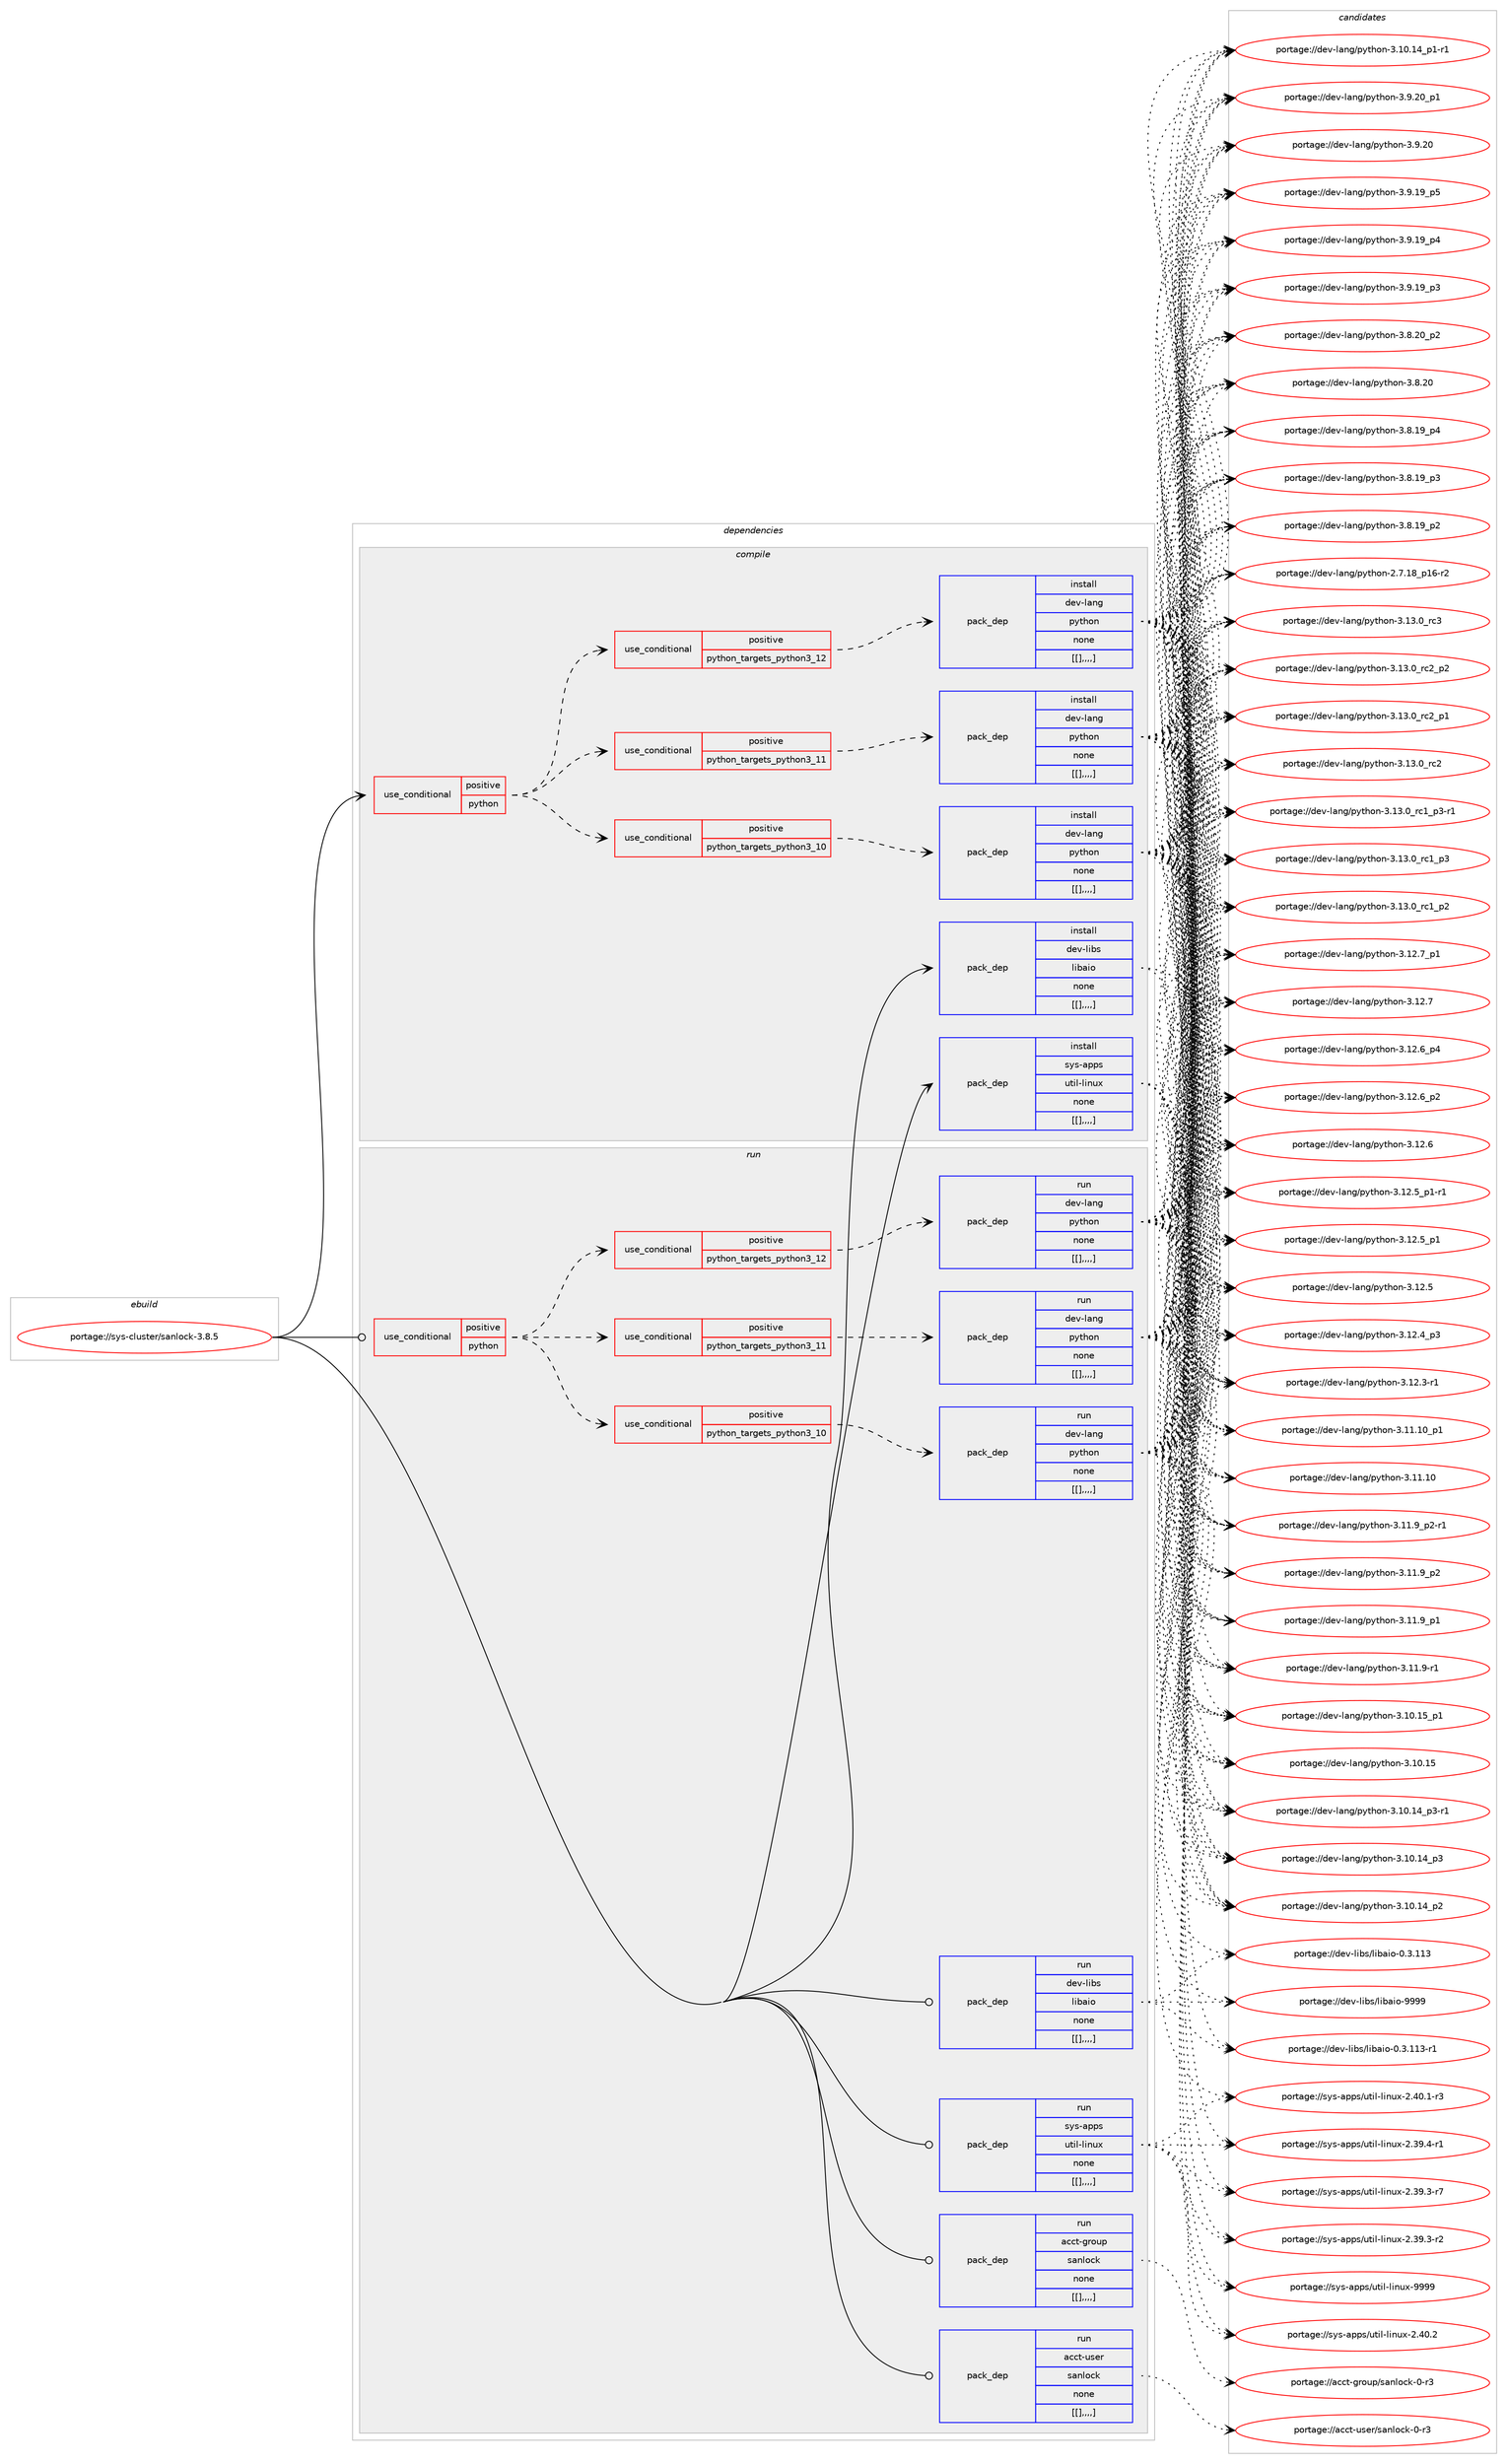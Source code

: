 digraph prolog {

# *************
# Graph options
# *************

newrank=true;
concentrate=true;
compound=true;
graph [rankdir=LR,fontname=Helvetica,fontsize=10,ranksep=1.5];#, ranksep=2.5, nodesep=0.2];
edge  [arrowhead=vee];
node  [fontname=Helvetica,fontsize=10];

# **********
# The ebuild
# **********

subgraph cluster_leftcol {
color=gray;
label=<<i>ebuild</i>>;
id [label="portage://sys-cluster/sanlock-3.8.5", color=red, width=4, href="../sys-cluster/sanlock-3.8.5.svg"];
}

# ****************
# The dependencies
# ****************

subgraph cluster_midcol {
color=gray;
label=<<i>dependencies</i>>;
subgraph cluster_compile {
fillcolor="#eeeeee";
style=filled;
label=<<i>compile</i>>;
subgraph cond3538 {
dependency9940 [label=<<TABLE BORDER="0" CELLBORDER="1" CELLSPACING="0" CELLPADDING="4"><TR><TD ROWSPAN="3" CELLPADDING="10">use_conditional</TD></TR><TR><TD>positive</TD></TR><TR><TD>python</TD></TR></TABLE>>, shape=none, color=red];
subgraph cond3539 {
dependency9941 [label=<<TABLE BORDER="0" CELLBORDER="1" CELLSPACING="0" CELLPADDING="4"><TR><TD ROWSPAN="3" CELLPADDING="10">use_conditional</TD></TR><TR><TD>positive</TD></TR><TR><TD>python_targets_python3_10</TD></TR></TABLE>>, shape=none, color=red];
subgraph pack6374 {
dependency9942 [label=<<TABLE BORDER="0" CELLBORDER="1" CELLSPACING="0" CELLPADDING="4" WIDTH="220"><TR><TD ROWSPAN="6" CELLPADDING="30">pack_dep</TD></TR><TR><TD WIDTH="110">install</TD></TR><TR><TD>dev-lang</TD></TR><TR><TD>python</TD></TR><TR><TD>none</TD></TR><TR><TD>[[],,,,]</TD></TR></TABLE>>, shape=none, color=blue];
}
dependency9941:e -> dependency9942:w [weight=20,style="dashed",arrowhead="vee"];
}
dependency9940:e -> dependency9941:w [weight=20,style="dashed",arrowhead="vee"];
subgraph cond3540 {
dependency9943 [label=<<TABLE BORDER="0" CELLBORDER="1" CELLSPACING="0" CELLPADDING="4"><TR><TD ROWSPAN="3" CELLPADDING="10">use_conditional</TD></TR><TR><TD>positive</TD></TR><TR><TD>python_targets_python3_11</TD></TR></TABLE>>, shape=none, color=red];
subgraph pack6375 {
dependency9944 [label=<<TABLE BORDER="0" CELLBORDER="1" CELLSPACING="0" CELLPADDING="4" WIDTH="220"><TR><TD ROWSPAN="6" CELLPADDING="30">pack_dep</TD></TR><TR><TD WIDTH="110">install</TD></TR><TR><TD>dev-lang</TD></TR><TR><TD>python</TD></TR><TR><TD>none</TD></TR><TR><TD>[[],,,,]</TD></TR></TABLE>>, shape=none, color=blue];
}
dependency9943:e -> dependency9944:w [weight=20,style="dashed",arrowhead="vee"];
}
dependency9940:e -> dependency9943:w [weight=20,style="dashed",arrowhead="vee"];
subgraph cond3541 {
dependency9945 [label=<<TABLE BORDER="0" CELLBORDER="1" CELLSPACING="0" CELLPADDING="4"><TR><TD ROWSPAN="3" CELLPADDING="10">use_conditional</TD></TR><TR><TD>positive</TD></TR><TR><TD>python_targets_python3_12</TD></TR></TABLE>>, shape=none, color=red];
subgraph pack6376 {
dependency9946 [label=<<TABLE BORDER="0" CELLBORDER="1" CELLSPACING="0" CELLPADDING="4" WIDTH="220"><TR><TD ROWSPAN="6" CELLPADDING="30">pack_dep</TD></TR><TR><TD WIDTH="110">install</TD></TR><TR><TD>dev-lang</TD></TR><TR><TD>python</TD></TR><TR><TD>none</TD></TR><TR><TD>[[],,,,]</TD></TR></TABLE>>, shape=none, color=blue];
}
dependency9945:e -> dependency9946:w [weight=20,style="dashed",arrowhead="vee"];
}
dependency9940:e -> dependency9945:w [weight=20,style="dashed",arrowhead="vee"];
}
id:e -> dependency9940:w [weight=20,style="solid",arrowhead="vee"];
subgraph pack6377 {
dependency9947 [label=<<TABLE BORDER="0" CELLBORDER="1" CELLSPACING="0" CELLPADDING="4" WIDTH="220"><TR><TD ROWSPAN="6" CELLPADDING="30">pack_dep</TD></TR><TR><TD WIDTH="110">install</TD></TR><TR><TD>dev-libs</TD></TR><TR><TD>libaio</TD></TR><TR><TD>none</TD></TR><TR><TD>[[],,,,]</TD></TR></TABLE>>, shape=none, color=blue];
}
id:e -> dependency9947:w [weight=20,style="solid",arrowhead="vee"];
subgraph pack6378 {
dependency9948 [label=<<TABLE BORDER="0" CELLBORDER="1" CELLSPACING="0" CELLPADDING="4" WIDTH="220"><TR><TD ROWSPAN="6" CELLPADDING="30">pack_dep</TD></TR><TR><TD WIDTH="110">install</TD></TR><TR><TD>sys-apps</TD></TR><TR><TD>util-linux</TD></TR><TR><TD>none</TD></TR><TR><TD>[[],,,,]</TD></TR></TABLE>>, shape=none, color=blue];
}
id:e -> dependency9948:w [weight=20,style="solid",arrowhead="vee"];
}
subgraph cluster_compileandrun {
fillcolor="#eeeeee";
style=filled;
label=<<i>compile and run</i>>;
}
subgraph cluster_run {
fillcolor="#eeeeee";
style=filled;
label=<<i>run</i>>;
subgraph cond3542 {
dependency9949 [label=<<TABLE BORDER="0" CELLBORDER="1" CELLSPACING="0" CELLPADDING="4"><TR><TD ROWSPAN="3" CELLPADDING="10">use_conditional</TD></TR><TR><TD>positive</TD></TR><TR><TD>python</TD></TR></TABLE>>, shape=none, color=red];
subgraph cond3543 {
dependency9950 [label=<<TABLE BORDER="0" CELLBORDER="1" CELLSPACING="0" CELLPADDING="4"><TR><TD ROWSPAN="3" CELLPADDING="10">use_conditional</TD></TR><TR><TD>positive</TD></TR><TR><TD>python_targets_python3_10</TD></TR></TABLE>>, shape=none, color=red];
subgraph pack6379 {
dependency9951 [label=<<TABLE BORDER="0" CELLBORDER="1" CELLSPACING="0" CELLPADDING="4" WIDTH="220"><TR><TD ROWSPAN="6" CELLPADDING="30">pack_dep</TD></TR><TR><TD WIDTH="110">run</TD></TR><TR><TD>dev-lang</TD></TR><TR><TD>python</TD></TR><TR><TD>none</TD></TR><TR><TD>[[],,,,]</TD></TR></TABLE>>, shape=none, color=blue];
}
dependency9950:e -> dependency9951:w [weight=20,style="dashed",arrowhead="vee"];
}
dependency9949:e -> dependency9950:w [weight=20,style="dashed",arrowhead="vee"];
subgraph cond3544 {
dependency9952 [label=<<TABLE BORDER="0" CELLBORDER="1" CELLSPACING="0" CELLPADDING="4"><TR><TD ROWSPAN="3" CELLPADDING="10">use_conditional</TD></TR><TR><TD>positive</TD></TR><TR><TD>python_targets_python3_11</TD></TR></TABLE>>, shape=none, color=red];
subgraph pack6380 {
dependency9953 [label=<<TABLE BORDER="0" CELLBORDER="1" CELLSPACING="0" CELLPADDING="4" WIDTH="220"><TR><TD ROWSPAN="6" CELLPADDING="30">pack_dep</TD></TR><TR><TD WIDTH="110">run</TD></TR><TR><TD>dev-lang</TD></TR><TR><TD>python</TD></TR><TR><TD>none</TD></TR><TR><TD>[[],,,,]</TD></TR></TABLE>>, shape=none, color=blue];
}
dependency9952:e -> dependency9953:w [weight=20,style="dashed",arrowhead="vee"];
}
dependency9949:e -> dependency9952:w [weight=20,style="dashed",arrowhead="vee"];
subgraph cond3545 {
dependency9954 [label=<<TABLE BORDER="0" CELLBORDER="1" CELLSPACING="0" CELLPADDING="4"><TR><TD ROWSPAN="3" CELLPADDING="10">use_conditional</TD></TR><TR><TD>positive</TD></TR><TR><TD>python_targets_python3_12</TD></TR></TABLE>>, shape=none, color=red];
subgraph pack6381 {
dependency9955 [label=<<TABLE BORDER="0" CELLBORDER="1" CELLSPACING="0" CELLPADDING="4" WIDTH="220"><TR><TD ROWSPAN="6" CELLPADDING="30">pack_dep</TD></TR><TR><TD WIDTH="110">run</TD></TR><TR><TD>dev-lang</TD></TR><TR><TD>python</TD></TR><TR><TD>none</TD></TR><TR><TD>[[],,,,]</TD></TR></TABLE>>, shape=none, color=blue];
}
dependency9954:e -> dependency9955:w [weight=20,style="dashed",arrowhead="vee"];
}
dependency9949:e -> dependency9954:w [weight=20,style="dashed",arrowhead="vee"];
}
id:e -> dependency9949:w [weight=20,style="solid",arrowhead="odot"];
subgraph pack6382 {
dependency9956 [label=<<TABLE BORDER="0" CELLBORDER="1" CELLSPACING="0" CELLPADDING="4" WIDTH="220"><TR><TD ROWSPAN="6" CELLPADDING="30">pack_dep</TD></TR><TR><TD WIDTH="110">run</TD></TR><TR><TD>acct-group</TD></TR><TR><TD>sanlock</TD></TR><TR><TD>none</TD></TR><TR><TD>[[],,,,]</TD></TR></TABLE>>, shape=none, color=blue];
}
id:e -> dependency9956:w [weight=20,style="solid",arrowhead="odot"];
subgraph pack6383 {
dependency9957 [label=<<TABLE BORDER="0" CELLBORDER="1" CELLSPACING="0" CELLPADDING="4" WIDTH="220"><TR><TD ROWSPAN="6" CELLPADDING="30">pack_dep</TD></TR><TR><TD WIDTH="110">run</TD></TR><TR><TD>acct-user</TD></TR><TR><TD>sanlock</TD></TR><TR><TD>none</TD></TR><TR><TD>[[],,,,]</TD></TR></TABLE>>, shape=none, color=blue];
}
id:e -> dependency9957:w [weight=20,style="solid",arrowhead="odot"];
subgraph pack6384 {
dependency9958 [label=<<TABLE BORDER="0" CELLBORDER="1" CELLSPACING="0" CELLPADDING="4" WIDTH="220"><TR><TD ROWSPAN="6" CELLPADDING="30">pack_dep</TD></TR><TR><TD WIDTH="110">run</TD></TR><TR><TD>dev-libs</TD></TR><TR><TD>libaio</TD></TR><TR><TD>none</TD></TR><TR><TD>[[],,,,]</TD></TR></TABLE>>, shape=none, color=blue];
}
id:e -> dependency9958:w [weight=20,style="solid",arrowhead="odot"];
subgraph pack6385 {
dependency9959 [label=<<TABLE BORDER="0" CELLBORDER="1" CELLSPACING="0" CELLPADDING="4" WIDTH="220"><TR><TD ROWSPAN="6" CELLPADDING="30">pack_dep</TD></TR><TR><TD WIDTH="110">run</TD></TR><TR><TD>sys-apps</TD></TR><TR><TD>util-linux</TD></TR><TR><TD>none</TD></TR><TR><TD>[[],,,,]</TD></TR></TABLE>>, shape=none, color=blue];
}
id:e -> dependency9959:w [weight=20,style="solid",arrowhead="odot"];
}
}

# **************
# The candidates
# **************

subgraph cluster_choices {
rank=same;
color=gray;
label=<<i>candidates</i>>;

subgraph choice6374 {
color=black;
nodesep=1;
choice10010111845108971101034711212111610411111045514649514648951149951 [label="portage://dev-lang/python-3.13.0_rc3", color=red, width=4,href="../dev-lang/python-3.13.0_rc3.svg"];
choice100101118451089711010347112121116104111110455146495146489511499509511250 [label="portage://dev-lang/python-3.13.0_rc2_p2", color=red, width=4,href="../dev-lang/python-3.13.0_rc2_p2.svg"];
choice100101118451089711010347112121116104111110455146495146489511499509511249 [label="portage://dev-lang/python-3.13.0_rc2_p1", color=red, width=4,href="../dev-lang/python-3.13.0_rc2_p1.svg"];
choice10010111845108971101034711212111610411111045514649514648951149950 [label="portage://dev-lang/python-3.13.0_rc2", color=red, width=4,href="../dev-lang/python-3.13.0_rc2.svg"];
choice1001011184510897110103471121211161041111104551464951464895114994995112514511449 [label="portage://dev-lang/python-3.13.0_rc1_p3-r1", color=red, width=4,href="../dev-lang/python-3.13.0_rc1_p3-r1.svg"];
choice100101118451089711010347112121116104111110455146495146489511499499511251 [label="portage://dev-lang/python-3.13.0_rc1_p3", color=red, width=4,href="../dev-lang/python-3.13.0_rc1_p3.svg"];
choice100101118451089711010347112121116104111110455146495146489511499499511250 [label="portage://dev-lang/python-3.13.0_rc1_p2", color=red, width=4,href="../dev-lang/python-3.13.0_rc1_p2.svg"];
choice100101118451089711010347112121116104111110455146495046559511249 [label="portage://dev-lang/python-3.12.7_p1", color=red, width=4,href="../dev-lang/python-3.12.7_p1.svg"];
choice10010111845108971101034711212111610411111045514649504655 [label="portage://dev-lang/python-3.12.7", color=red, width=4,href="../dev-lang/python-3.12.7.svg"];
choice100101118451089711010347112121116104111110455146495046549511252 [label="portage://dev-lang/python-3.12.6_p4", color=red, width=4,href="../dev-lang/python-3.12.6_p4.svg"];
choice100101118451089711010347112121116104111110455146495046549511250 [label="portage://dev-lang/python-3.12.6_p2", color=red, width=4,href="../dev-lang/python-3.12.6_p2.svg"];
choice10010111845108971101034711212111610411111045514649504654 [label="portage://dev-lang/python-3.12.6", color=red, width=4,href="../dev-lang/python-3.12.6.svg"];
choice1001011184510897110103471121211161041111104551464950465395112494511449 [label="portage://dev-lang/python-3.12.5_p1-r1", color=red, width=4,href="../dev-lang/python-3.12.5_p1-r1.svg"];
choice100101118451089711010347112121116104111110455146495046539511249 [label="portage://dev-lang/python-3.12.5_p1", color=red, width=4,href="../dev-lang/python-3.12.5_p1.svg"];
choice10010111845108971101034711212111610411111045514649504653 [label="portage://dev-lang/python-3.12.5", color=red, width=4,href="../dev-lang/python-3.12.5.svg"];
choice100101118451089711010347112121116104111110455146495046529511251 [label="portage://dev-lang/python-3.12.4_p3", color=red, width=4,href="../dev-lang/python-3.12.4_p3.svg"];
choice100101118451089711010347112121116104111110455146495046514511449 [label="portage://dev-lang/python-3.12.3-r1", color=red, width=4,href="../dev-lang/python-3.12.3-r1.svg"];
choice10010111845108971101034711212111610411111045514649494649489511249 [label="portage://dev-lang/python-3.11.10_p1", color=red, width=4,href="../dev-lang/python-3.11.10_p1.svg"];
choice1001011184510897110103471121211161041111104551464949464948 [label="portage://dev-lang/python-3.11.10", color=red, width=4,href="../dev-lang/python-3.11.10.svg"];
choice1001011184510897110103471121211161041111104551464949465795112504511449 [label="portage://dev-lang/python-3.11.9_p2-r1", color=red, width=4,href="../dev-lang/python-3.11.9_p2-r1.svg"];
choice100101118451089711010347112121116104111110455146494946579511250 [label="portage://dev-lang/python-3.11.9_p2", color=red, width=4,href="../dev-lang/python-3.11.9_p2.svg"];
choice100101118451089711010347112121116104111110455146494946579511249 [label="portage://dev-lang/python-3.11.9_p1", color=red, width=4,href="../dev-lang/python-3.11.9_p1.svg"];
choice100101118451089711010347112121116104111110455146494946574511449 [label="portage://dev-lang/python-3.11.9-r1", color=red, width=4,href="../dev-lang/python-3.11.9-r1.svg"];
choice10010111845108971101034711212111610411111045514649484649539511249 [label="portage://dev-lang/python-3.10.15_p1", color=red, width=4,href="../dev-lang/python-3.10.15_p1.svg"];
choice1001011184510897110103471121211161041111104551464948464953 [label="portage://dev-lang/python-3.10.15", color=red, width=4,href="../dev-lang/python-3.10.15.svg"];
choice100101118451089711010347112121116104111110455146494846495295112514511449 [label="portage://dev-lang/python-3.10.14_p3-r1", color=red, width=4,href="../dev-lang/python-3.10.14_p3-r1.svg"];
choice10010111845108971101034711212111610411111045514649484649529511251 [label="portage://dev-lang/python-3.10.14_p3", color=red, width=4,href="../dev-lang/python-3.10.14_p3.svg"];
choice10010111845108971101034711212111610411111045514649484649529511250 [label="portage://dev-lang/python-3.10.14_p2", color=red, width=4,href="../dev-lang/python-3.10.14_p2.svg"];
choice100101118451089711010347112121116104111110455146494846495295112494511449 [label="portage://dev-lang/python-3.10.14_p1-r1", color=red, width=4,href="../dev-lang/python-3.10.14_p1-r1.svg"];
choice100101118451089711010347112121116104111110455146574650489511249 [label="portage://dev-lang/python-3.9.20_p1", color=red, width=4,href="../dev-lang/python-3.9.20_p1.svg"];
choice10010111845108971101034711212111610411111045514657465048 [label="portage://dev-lang/python-3.9.20", color=red, width=4,href="../dev-lang/python-3.9.20.svg"];
choice100101118451089711010347112121116104111110455146574649579511253 [label="portage://dev-lang/python-3.9.19_p5", color=red, width=4,href="../dev-lang/python-3.9.19_p5.svg"];
choice100101118451089711010347112121116104111110455146574649579511252 [label="portage://dev-lang/python-3.9.19_p4", color=red, width=4,href="../dev-lang/python-3.9.19_p4.svg"];
choice100101118451089711010347112121116104111110455146574649579511251 [label="portage://dev-lang/python-3.9.19_p3", color=red, width=4,href="../dev-lang/python-3.9.19_p3.svg"];
choice100101118451089711010347112121116104111110455146564650489511250 [label="portage://dev-lang/python-3.8.20_p2", color=red, width=4,href="../dev-lang/python-3.8.20_p2.svg"];
choice10010111845108971101034711212111610411111045514656465048 [label="portage://dev-lang/python-3.8.20", color=red, width=4,href="../dev-lang/python-3.8.20.svg"];
choice100101118451089711010347112121116104111110455146564649579511252 [label="portage://dev-lang/python-3.8.19_p4", color=red, width=4,href="../dev-lang/python-3.8.19_p4.svg"];
choice100101118451089711010347112121116104111110455146564649579511251 [label="portage://dev-lang/python-3.8.19_p3", color=red, width=4,href="../dev-lang/python-3.8.19_p3.svg"];
choice100101118451089711010347112121116104111110455146564649579511250 [label="portage://dev-lang/python-3.8.19_p2", color=red, width=4,href="../dev-lang/python-3.8.19_p2.svg"];
choice100101118451089711010347112121116104111110455046554649569511249544511450 [label="portage://dev-lang/python-2.7.18_p16-r2", color=red, width=4,href="../dev-lang/python-2.7.18_p16-r2.svg"];
dependency9942:e -> choice10010111845108971101034711212111610411111045514649514648951149951:w [style=dotted,weight="100"];
dependency9942:e -> choice100101118451089711010347112121116104111110455146495146489511499509511250:w [style=dotted,weight="100"];
dependency9942:e -> choice100101118451089711010347112121116104111110455146495146489511499509511249:w [style=dotted,weight="100"];
dependency9942:e -> choice10010111845108971101034711212111610411111045514649514648951149950:w [style=dotted,weight="100"];
dependency9942:e -> choice1001011184510897110103471121211161041111104551464951464895114994995112514511449:w [style=dotted,weight="100"];
dependency9942:e -> choice100101118451089711010347112121116104111110455146495146489511499499511251:w [style=dotted,weight="100"];
dependency9942:e -> choice100101118451089711010347112121116104111110455146495146489511499499511250:w [style=dotted,weight="100"];
dependency9942:e -> choice100101118451089711010347112121116104111110455146495046559511249:w [style=dotted,weight="100"];
dependency9942:e -> choice10010111845108971101034711212111610411111045514649504655:w [style=dotted,weight="100"];
dependency9942:e -> choice100101118451089711010347112121116104111110455146495046549511252:w [style=dotted,weight="100"];
dependency9942:e -> choice100101118451089711010347112121116104111110455146495046549511250:w [style=dotted,weight="100"];
dependency9942:e -> choice10010111845108971101034711212111610411111045514649504654:w [style=dotted,weight="100"];
dependency9942:e -> choice1001011184510897110103471121211161041111104551464950465395112494511449:w [style=dotted,weight="100"];
dependency9942:e -> choice100101118451089711010347112121116104111110455146495046539511249:w [style=dotted,weight="100"];
dependency9942:e -> choice10010111845108971101034711212111610411111045514649504653:w [style=dotted,weight="100"];
dependency9942:e -> choice100101118451089711010347112121116104111110455146495046529511251:w [style=dotted,weight="100"];
dependency9942:e -> choice100101118451089711010347112121116104111110455146495046514511449:w [style=dotted,weight="100"];
dependency9942:e -> choice10010111845108971101034711212111610411111045514649494649489511249:w [style=dotted,weight="100"];
dependency9942:e -> choice1001011184510897110103471121211161041111104551464949464948:w [style=dotted,weight="100"];
dependency9942:e -> choice1001011184510897110103471121211161041111104551464949465795112504511449:w [style=dotted,weight="100"];
dependency9942:e -> choice100101118451089711010347112121116104111110455146494946579511250:w [style=dotted,weight="100"];
dependency9942:e -> choice100101118451089711010347112121116104111110455146494946579511249:w [style=dotted,weight="100"];
dependency9942:e -> choice100101118451089711010347112121116104111110455146494946574511449:w [style=dotted,weight="100"];
dependency9942:e -> choice10010111845108971101034711212111610411111045514649484649539511249:w [style=dotted,weight="100"];
dependency9942:e -> choice1001011184510897110103471121211161041111104551464948464953:w [style=dotted,weight="100"];
dependency9942:e -> choice100101118451089711010347112121116104111110455146494846495295112514511449:w [style=dotted,weight="100"];
dependency9942:e -> choice10010111845108971101034711212111610411111045514649484649529511251:w [style=dotted,weight="100"];
dependency9942:e -> choice10010111845108971101034711212111610411111045514649484649529511250:w [style=dotted,weight="100"];
dependency9942:e -> choice100101118451089711010347112121116104111110455146494846495295112494511449:w [style=dotted,weight="100"];
dependency9942:e -> choice100101118451089711010347112121116104111110455146574650489511249:w [style=dotted,weight="100"];
dependency9942:e -> choice10010111845108971101034711212111610411111045514657465048:w [style=dotted,weight="100"];
dependency9942:e -> choice100101118451089711010347112121116104111110455146574649579511253:w [style=dotted,weight="100"];
dependency9942:e -> choice100101118451089711010347112121116104111110455146574649579511252:w [style=dotted,weight="100"];
dependency9942:e -> choice100101118451089711010347112121116104111110455146574649579511251:w [style=dotted,weight="100"];
dependency9942:e -> choice100101118451089711010347112121116104111110455146564650489511250:w [style=dotted,weight="100"];
dependency9942:e -> choice10010111845108971101034711212111610411111045514656465048:w [style=dotted,weight="100"];
dependency9942:e -> choice100101118451089711010347112121116104111110455146564649579511252:w [style=dotted,weight="100"];
dependency9942:e -> choice100101118451089711010347112121116104111110455146564649579511251:w [style=dotted,weight="100"];
dependency9942:e -> choice100101118451089711010347112121116104111110455146564649579511250:w [style=dotted,weight="100"];
dependency9942:e -> choice100101118451089711010347112121116104111110455046554649569511249544511450:w [style=dotted,weight="100"];
}
subgraph choice6375 {
color=black;
nodesep=1;
choice10010111845108971101034711212111610411111045514649514648951149951 [label="portage://dev-lang/python-3.13.0_rc3", color=red, width=4,href="../dev-lang/python-3.13.0_rc3.svg"];
choice100101118451089711010347112121116104111110455146495146489511499509511250 [label="portage://dev-lang/python-3.13.0_rc2_p2", color=red, width=4,href="../dev-lang/python-3.13.0_rc2_p2.svg"];
choice100101118451089711010347112121116104111110455146495146489511499509511249 [label="portage://dev-lang/python-3.13.0_rc2_p1", color=red, width=4,href="../dev-lang/python-3.13.0_rc2_p1.svg"];
choice10010111845108971101034711212111610411111045514649514648951149950 [label="portage://dev-lang/python-3.13.0_rc2", color=red, width=4,href="../dev-lang/python-3.13.0_rc2.svg"];
choice1001011184510897110103471121211161041111104551464951464895114994995112514511449 [label="portage://dev-lang/python-3.13.0_rc1_p3-r1", color=red, width=4,href="../dev-lang/python-3.13.0_rc1_p3-r1.svg"];
choice100101118451089711010347112121116104111110455146495146489511499499511251 [label="portage://dev-lang/python-3.13.0_rc1_p3", color=red, width=4,href="../dev-lang/python-3.13.0_rc1_p3.svg"];
choice100101118451089711010347112121116104111110455146495146489511499499511250 [label="portage://dev-lang/python-3.13.0_rc1_p2", color=red, width=4,href="../dev-lang/python-3.13.0_rc1_p2.svg"];
choice100101118451089711010347112121116104111110455146495046559511249 [label="portage://dev-lang/python-3.12.7_p1", color=red, width=4,href="../dev-lang/python-3.12.7_p1.svg"];
choice10010111845108971101034711212111610411111045514649504655 [label="portage://dev-lang/python-3.12.7", color=red, width=4,href="../dev-lang/python-3.12.7.svg"];
choice100101118451089711010347112121116104111110455146495046549511252 [label="portage://dev-lang/python-3.12.6_p4", color=red, width=4,href="../dev-lang/python-3.12.6_p4.svg"];
choice100101118451089711010347112121116104111110455146495046549511250 [label="portage://dev-lang/python-3.12.6_p2", color=red, width=4,href="../dev-lang/python-3.12.6_p2.svg"];
choice10010111845108971101034711212111610411111045514649504654 [label="portage://dev-lang/python-3.12.6", color=red, width=4,href="../dev-lang/python-3.12.6.svg"];
choice1001011184510897110103471121211161041111104551464950465395112494511449 [label="portage://dev-lang/python-3.12.5_p1-r1", color=red, width=4,href="../dev-lang/python-3.12.5_p1-r1.svg"];
choice100101118451089711010347112121116104111110455146495046539511249 [label="portage://dev-lang/python-3.12.5_p1", color=red, width=4,href="../dev-lang/python-3.12.5_p1.svg"];
choice10010111845108971101034711212111610411111045514649504653 [label="portage://dev-lang/python-3.12.5", color=red, width=4,href="../dev-lang/python-3.12.5.svg"];
choice100101118451089711010347112121116104111110455146495046529511251 [label="portage://dev-lang/python-3.12.4_p3", color=red, width=4,href="../dev-lang/python-3.12.4_p3.svg"];
choice100101118451089711010347112121116104111110455146495046514511449 [label="portage://dev-lang/python-3.12.3-r1", color=red, width=4,href="../dev-lang/python-3.12.3-r1.svg"];
choice10010111845108971101034711212111610411111045514649494649489511249 [label="portage://dev-lang/python-3.11.10_p1", color=red, width=4,href="../dev-lang/python-3.11.10_p1.svg"];
choice1001011184510897110103471121211161041111104551464949464948 [label="portage://dev-lang/python-3.11.10", color=red, width=4,href="../dev-lang/python-3.11.10.svg"];
choice1001011184510897110103471121211161041111104551464949465795112504511449 [label="portage://dev-lang/python-3.11.9_p2-r1", color=red, width=4,href="../dev-lang/python-3.11.9_p2-r1.svg"];
choice100101118451089711010347112121116104111110455146494946579511250 [label="portage://dev-lang/python-3.11.9_p2", color=red, width=4,href="../dev-lang/python-3.11.9_p2.svg"];
choice100101118451089711010347112121116104111110455146494946579511249 [label="portage://dev-lang/python-3.11.9_p1", color=red, width=4,href="../dev-lang/python-3.11.9_p1.svg"];
choice100101118451089711010347112121116104111110455146494946574511449 [label="portage://dev-lang/python-3.11.9-r1", color=red, width=4,href="../dev-lang/python-3.11.9-r1.svg"];
choice10010111845108971101034711212111610411111045514649484649539511249 [label="portage://dev-lang/python-3.10.15_p1", color=red, width=4,href="../dev-lang/python-3.10.15_p1.svg"];
choice1001011184510897110103471121211161041111104551464948464953 [label="portage://dev-lang/python-3.10.15", color=red, width=4,href="../dev-lang/python-3.10.15.svg"];
choice100101118451089711010347112121116104111110455146494846495295112514511449 [label="portage://dev-lang/python-3.10.14_p3-r1", color=red, width=4,href="../dev-lang/python-3.10.14_p3-r1.svg"];
choice10010111845108971101034711212111610411111045514649484649529511251 [label="portage://dev-lang/python-3.10.14_p3", color=red, width=4,href="../dev-lang/python-3.10.14_p3.svg"];
choice10010111845108971101034711212111610411111045514649484649529511250 [label="portage://dev-lang/python-3.10.14_p2", color=red, width=4,href="../dev-lang/python-3.10.14_p2.svg"];
choice100101118451089711010347112121116104111110455146494846495295112494511449 [label="portage://dev-lang/python-3.10.14_p1-r1", color=red, width=4,href="../dev-lang/python-3.10.14_p1-r1.svg"];
choice100101118451089711010347112121116104111110455146574650489511249 [label="portage://dev-lang/python-3.9.20_p1", color=red, width=4,href="../dev-lang/python-3.9.20_p1.svg"];
choice10010111845108971101034711212111610411111045514657465048 [label="portage://dev-lang/python-3.9.20", color=red, width=4,href="../dev-lang/python-3.9.20.svg"];
choice100101118451089711010347112121116104111110455146574649579511253 [label="portage://dev-lang/python-3.9.19_p5", color=red, width=4,href="../dev-lang/python-3.9.19_p5.svg"];
choice100101118451089711010347112121116104111110455146574649579511252 [label="portage://dev-lang/python-3.9.19_p4", color=red, width=4,href="../dev-lang/python-3.9.19_p4.svg"];
choice100101118451089711010347112121116104111110455146574649579511251 [label="portage://dev-lang/python-3.9.19_p3", color=red, width=4,href="../dev-lang/python-3.9.19_p3.svg"];
choice100101118451089711010347112121116104111110455146564650489511250 [label="portage://dev-lang/python-3.8.20_p2", color=red, width=4,href="../dev-lang/python-3.8.20_p2.svg"];
choice10010111845108971101034711212111610411111045514656465048 [label="portage://dev-lang/python-3.8.20", color=red, width=4,href="../dev-lang/python-3.8.20.svg"];
choice100101118451089711010347112121116104111110455146564649579511252 [label="portage://dev-lang/python-3.8.19_p4", color=red, width=4,href="../dev-lang/python-3.8.19_p4.svg"];
choice100101118451089711010347112121116104111110455146564649579511251 [label="portage://dev-lang/python-3.8.19_p3", color=red, width=4,href="../dev-lang/python-3.8.19_p3.svg"];
choice100101118451089711010347112121116104111110455146564649579511250 [label="portage://dev-lang/python-3.8.19_p2", color=red, width=4,href="../dev-lang/python-3.8.19_p2.svg"];
choice100101118451089711010347112121116104111110455046554649569511249544511450 [label="portage://dev-lang/python-2.7.18_p16-r2", color=red, width=4,href="../dev-lang/python-2.7.18_p16-r2.svg"];
dependency9944:e -> choice10010111845108971101034711212111610411111045514649514648951149951:w [style=dotted,weight="100"];
dependency9944:e -> choice100101118451089711010347112121116104111110455146495146489511499509511250:w [style=dotted,weight="100"];
dependency9944:e -> choice100101118451089711010347112121116104111110455146495146489511499509511249:w [style=dotted,weight="100"];
dependency9944:e -> choice10010111845108971101034711212111610411111045514649514648951149950:w [style=dotted,weight="100"];
dependency9944:e -> choice1001011184510897110103471121211161041111104551464951464895114994995112514511449:w [style=dotted,weight="100"];
dependency9944:e -> choice100101118451089711010347112121116104111110455146495146489511499499511251:w [style=dotted,weight="100"];
dependency9944:e -> choice100101118451089711010347112121116104111110455146495146489511499499511250:w [style=dotted,weight="100"];
dependency9944:e -> choice100101118451089711010347112121116104111110455146495046559511249:w [style=dotted,weight="100"];
dependency9944:e -> choice10010111845108971101034711212111610411111045514649504655:w [style=dotted,weight="100"];
dependency9944:e -> choice100101118451089711010347112121116104111110455146495046549511252:w [style=dotted,weight="100"];
dependency9944:e -> choice100101118451089711010347112121116104111110455146495046549511250:w [style=dotted,weight="100"];
dependency9944:e -> choice10010111845108971101034711212111610411111045514649504654:w [style=dotted,weight="100"];
dependency9944:e -> choice1001011184510897110103471121211161041111104551464950465395112494511449:w [style=dotted,weight="100"];
dependency9944:e -> choice100101118451089711010347112121116104111110455146495046539511249:w [style=dotted,weight="100"];
dependency9944:e -> choice10010111845108971101034711212111610411111045514649504653:w [style=dotted,weight="100"];
dependency9944:e -> choice100101118451089711010347112121116104111110455146495046529511251:w [style=dotted,weight="100"];
dependency9944:e -> choice100101118451089711010347112121116104111110455146495046514511449:w [style=dotted,weight="100"];
dependency9944:e -> choice10010111845108971101034711212111610411111045514649494649489511249:w [style=dotted,weight="100"];
dependency9944:e -> choice1001011184510897110103471121211161041111104551464949464948:w [style=dotted,weight="100"];
dependency9944:e -> choice1001011184510897110103471121211161041111104551464949465795112504511449:w [style=dotted,weight="100"];
dependency9944:e -> choice100101118451089711010347112121116104111110455146494946579511250:w [style=dotted,weight="100"];
dependency9944:e -> choice100101118451089711010347112121116104111110455146494946579511249:w [style=dotted,weight="100"];
dependency9944:e -> choice100101118451089711010347112121116104111110455146494946574511449:w [style=dotted,weight="100"];
dependency9944:e -> choice10010111845108971101034711212111610411111045514649484649539511249:w [style=dotted,weight="100"];
dependency9944:e -> choice1001011184510897110103471121211161041111104551464948464953:w [style=dotted,weight="100"];
dependency9944:e -> choice100101118451089711010347112121116104111110455146494846495295112514511449:w [style=dotted,weight="100"];
dependency9944:e -> choice10010111845108971101034711212111610411111045514649484649529511251:w [style=dotted,weight="100"];
dependency9944:e -> choice10010111845108971101034711212111610411111045514649484649529511250:w [style=dotted,weight="100"];
dependency9944:e -> choice100101118451089711010347112121116104111110455146494846495295112494511449:w [style=dotted,weight="100"];
dependency9944:e -> choice100101118451089711010347112121116104111110455146574650489511249:w [style=dotted,weight="100"];
dependency9944:e -> choice10010111845108971101034711212111610411111045514657465048:w [style=dotted,weight="100"];
dependency9944:e -> choice100101118451089711010347112121116104111110455146574649579511253:w [style=dotted,weight="100"];
dependency9944:e -> choice100101118451089711010347112121116104111110455146574649579511252:w [style=dotted,weight="100"];
dependency9944:e -> choice100101118451089711010347112121116104111110455146574649579511251:w [style=dotted,weight="100"];
dependency9944:e -> choice100101118451089711010347112121116104111110455146564650489511250:w [style=dotted,weight="100"];
dependency9944:e -> choice10010111845108971101034711212111610411111045514656465048:w [style=dotted,weight="100"];
dependency9944:e -> choice100101118451089711010347112121116104111110455146564649579511252:w [style=dotted,weight="100"];
dependency9944:e -> choice100101118451089711010347112121116104111110455146564649579511251:w [style=dotted,weight="100"];
dependency9944:e -> choice100101118451089711010347112121116104111110455146564649579511250:w [style=dotted,weight="100"];
dependency9944:e -> choice100101118451089711010347112121116104111110455046554649569511249544511450:w [style=dotted,weight="100"];
}
subgraph choice6376 {
color=black;
nodesep=1;
choice10010111845108971101034711212111610411111045514649514648951149951 [label="portage://dev-lang/python-3.13.0_rc3", color=red, width=4,href="../dev-lang/python-3.13.0_rc3.svg"];
choice100101118451089711010347112121116104111110455146495146489511499509511250 [label="portage://dev-lang/python-3.13.0_rc2_p2", color=red, width=4,href="../dev-lang/python-3.13.0_rc2_p2.svg"];
choice100101118451089711010347112121116104111110455146495146489511499509511249 [label="portage://dev-lang/python-3.13.0_rc2_p1", color=red, width=4,href="../dev-lang/python-3.13.0_rc2_p1.svg"];
choice10010111845108971101034711212111610411111045514649514648951149950 [label="portage://dev-lang/python-3.13.0_rc2", color=red, width=4,href="../dev-lang/python-3.13.0_rc2.svg"];
choice1001011184510897110103471121211161041111104551464951464895114994995112514511449 [label="portage://dev-lang/python-3.13.0_rc1_p3-r1", color=red, width=4,href="../dev-lang/python-3.13.0_rc1_p3-r1.svg"];
choice100101118451089711010347112121116104111110455146495146489511499499511251 [label="portage://dev-lang/python-3.13.0_rc1_p3", color=red, width=4,href="../dev-lang/python-3.13.0_rc1_p3.svg"];
choice100101118451089711010347112121116104111110455146495146489511499499511250 [label="portage://dev-lang/python-3.13.0_rc1_p2", color=red, width=4,href="../dev-lang/python-3.13.0_rc1_p2.svg"];
choice100101118451089711010347112121116104111110455146495046559511249 [label="portage://dev-lang/python-3.12.7_p1", color=red, width=4,href="../dev-lang/python-3.12.7_p1.svg"];
choice10010111845108971101034711212111610411111045514649504655 [label="portage://dev-lang/python-3.12.7", color=red, width=4,href="../dev-lang/python-3.12.7.svg"];
choice100101118451089711010347112121116104111110455146495046549511252 [label="portage://dev-lang/python-3.12.6_p4", color=red, width=4,href="../dev-lang/python-3.12.6_p4.svg"];
choice100101118451089711010347112121116104111110455146495046549511250 [label="portage://dev-lang/python-3.12.6_p2", color=red, width=4,href="../dev-lang/python-3.12.6_p2.svg"];
choice10010111845108971101034711212111610411111045514649504654 [label="portage://dev-lang/python-3.12.6", color=red, width=4,href="../dev-lang/python-3.12.6.svg"];
choice1001011184510897110103471121211161041111104551464950465395112494511449 [label="portage://dev-lang/python-3.12.5_p1-r1", color=red, width=4,href="../dev-lang/python-3.12.5_p1-r1.svg"];
choice100101118451089711010347112121116104111110455146495046539511249 [label="portage://dev-lang/python-3.12.5_p1", color=red, width=4,href="../dev-lang/python-3.12.5_p1.svg"];
choice10010111845108971101034711212111610411111045514649504653 [label="portage://dev-lang/python-3.12.5", color=red, width=4,href="../dev-lang/python-3.12.5.svg"];
choice100101118451089711010347112121116104111110455146495046529511251 [label="portage://dev-lang/python-3.12.4_p3", color=red, width=4,href="../dev-lang/python-3.12.4_p3.svg"];
choice100101118451089711010347112121116104111110455146495046514511449 [label="portage://dev-lang/python-3.12.3-r1", color=red, width=4,href="../dev-lang/python-3.12.3-r1.svg"];
choice10010111845108971101034711212111610411111045514649494649489511249 [label="portage://dev-lang/python-3.11.10_p1", color=red, width=4,href="../dev-lang/python-3.11.10_p1.svg"];
choice1001011184510897110103471121211161041111104551464949464948 [label="portage://dev-lang/python-3.11.10", color=red, width=4,href="../dev-lang/python-3.11.10.svg"];
choice1001011184510897110103471121211161041111104551464949465795112504511449 [label="portage://dev-lang/python-3.11.9_p2-r1", color=red, width=4,href="../dev-lang/python-3.11.9_p2-r1.svg"];
choice100101118451089711010347112121116104111110455146494946579511250 [label="portage://dev-lang/python-3.11.9_p2", color=red, width=4,href="../dev-lang/python-3.11.9_p2.svg"];
choice100101118451089711010347112121116104111110455146494946579511249 [label="portage://dev-lang/python-3.11.9_p1", color=red, width=4,href="../dev-lang/python-3.11.9_p1.svg"];
choice100101118451089711010347112121116104111110455146494946574511449 [label="portage://dev-lang/python-3.11.9-r1", color=red, width=4,href="../dev-lang/python-3.11.9-r1.svg"];
choice10010111845108971101034711212111610411111045514649484649539511249 [label="portage://dev-lang/python-3.10.15_p1", color=red, width=4,href="../dev-lang/python-3.10.15_p1.svg"];
choice1001011184510897110103471121211161041111104551464948464953 [label="portage://dev-lang/python-3.10.15", color=red, width=4,href="../dev-lang/python-3.10.15.svg"];
choice100101118451089711010347112121116104111110455146494846495295112514511449 [label="portage://dev-lang/python-3.10.14_p3-r1", color=red, width=4,href="../dev-lang/python-3.10.14_p3-r1.svg"];
choice10010111845108971101034711212111610411111045514649484649529511251 [label="portage://dev-lang/python-3.10.14_p3", color=red, width=4,href="../dev-lang/python-3.10.14_p3.svg"];
choice10010111845108971101034711212111610411111045514649484649529511250 [label="portage://dev-lang/python-3.10.14_p2", color=red, width=4,href="../dev-lang/python-3.10.14_p2.svg"];
choice100101118451089711010347112121116104111110455146494846495295112494511449 [label="portage://dev-lang/python-3.10.14_p1-r1", color=red, width=4,href="../dev-lang/python-3.10.14_p1-r1.svg"];
choice100101118451089711010347112121116104111110455146574650489511249 [label="portage://dev-lang/python-3.9.20_p1", color=red, width=4,href="../dev-lang/python-3.9.20_p1.svg"];
choice10010111845108971101034711212111610411111045514657465048 [label="portage://dev-lang/python-3.9.20", color=red, width=4,href="../dev-lang/python-3.9.20.svg"];
choice100101118451089711010347112121116104111110455146574649579511253 [label="portage://dev-lang/python-3.9.19_p5", color=red, width=4,href="../dev-lang/python-3.9.19_p5.svg"];
choice100101118451089711010347112121116104111110455146574649579511252 [label="portage://dev-lang/python-3.9.19_p4", color=red, width=4,href="../dev-lang/python-3.9.19_p4.svg"];
choice100101118451089711010347112121116104111110455146574649579511251 [label="portage://dev-lang/python-3.9.19_p3", color=red, width=4,href="../dev-lang/python-3.9.19_p3.svg"];
choice100101118451089711010347112121116104111110455146564650489511250 [label="portage://dev-lang/python-3.8.20_p2", color=red, width=4,href="../dev-lang/python-3.8.20_p2.svg"];
choice10010111845108971101034711212111610411111045514656465048 [label="portage://dev-lang/python-3.8.20", color=red, width=4,href="../dev-lang/python-3.8.20.svg"];
choice100101118451089711010347112121116104111110455146564649579511252 [label="portage://dev-lang/python-3.8.19_p4", color=red, width=4,href="../dev-lang/python-3.8.19_p4.svg"];
choice100101118451089711010347112121116104111110455146564649579511251 [label="portage://dev-lang/python-3.8.19_p3", color=red, width=4,href="../dev-lang/python-3.8.19_p3.svg"];
choice100101118451089711010347112121116104111110455146564649579511250 [label="portage://dev-lang/python-3.8.19_p2", color=red, width=4,href="../dev-lang/python-3.8.19_p2.svg"];
choice100101118451089711010347112121116104111110455046554649569511249544511450 [label="portage://dev-lang/python-2.7.18_p16-r2", color=red, width=4,href="../dev-lang/python-2.7.18_p16-r2.svg"];
dependency9946:e -> choice10010111845108971101034711212111610411111045514649514648951149951:w [style=dotted,weight="100"];
dependency9946:e -> choice100101118451089711010347112121116104111110455146495146489511499509511250:w [style=dotted,weight="100"];
dependency9946:e -> choice100101118451089711010347112121116104111110455146495146489511499509511249:w [style=dotted,weight="100"];
dependency9946:e -> choice10010111845108971101034711212111610411111045514649514648951149950:w [style=dotted,weight="100"];
dependency9946:e -> choice1001011184510897110103471121211161041111104551464951464895114994995112514511449:w [style=dotted,weight="100"];
dependency9946:e -> choice100101118451089711010347112121116104111110455146495146489511499499511251:w [style=dotted,weight="100"];
dependency9946:e -> choice100101118451089711010347112121116104111110455146495146489511499499511250:w [style=dotted,weight="100"];
dependency9946:e -> choice100101118451089711010347112121116104111110455146495046559511249:w [style=dotted,weight="100"];
dependency9946:e -> choice10010111845108971101034711212111610411111045514649504655:w [style=dotted,weight="100"];
dependency9946:e -> choice100101118451089711010347112121116104111110455146495046549511252:w [style=dotted,weight="100"];
dependency9946:e -> choice100101118451089711010347112121116104111110455146495046549511250:w [style=dotted,weight="100"];
dependency9946:e -> choice10010111845108971101034711212111610411111045514649504654:w [style=dotted,weight="100"];
dependency9946:e -> choice1001011184510897110103471121211161041111104551464950465395112494511449:w [style=dotted,weight="100"];
dependency9946:e -> choice100101118451089711010347112121116104111110455146495046539511249:w [style=dotted,weight="100"];
dependency9946:e -> choice10010111845108971101034711212111610411111045514649504653:w [style=dotted,weight="100"];
dependency9946:e -> choice100101118451089711010347112121116104111110455146495046529511251:w [style=dotted,weight="100"];
dependency9946:e -> choice100101118451089711010347112121116104111110455146495046514511449:w [style=dotted,weight="100"];
dependency9946:e -> choice10010111845108971101034711212111610411111045514649494649489511249:w [style=dotted,weight="100"];
dependency9946:e -> choice1001011184510897110103471121211161041111104551464949464948:w [style=dotted,weight="100"];
dependency9946:e -> choice1001011184510897110103471121211161041111104551464949465795112504511449:w [style=dotted,weight="100"];
dependency9946:e -> choice100101118451089711010347112121116104111110455146494946579511250:w [style=dotted,weight="100"];
dependency9946:e -> choice100101118451089711010347112121116104111110455146494946579511249:w [style=dotted,weight="100"];
dependency9946:e -> choice100101118451089711010347112121116104111110455146494946574511449:w [style=dotted,weight="100"];
dependency9946:e -> choice10010111845108971101034711212111610411111045514649484649539511249:w [style=dotted,weight="100"];
dependency9946:e -> choice1001011184510897110103471121211161041111104551464948464953:w [style=dotted,weight="100"];
dependency9946:e -> choice100101118451089711010347112121116104111110455146494846495295112514511449:w [style=dotted,weight="100"];
dependency9946:e -> choice10010111845108971101034711212111610411111045514649484649529511251:w [style=dotted,weight="100"];
dependency9946:e -> choice10010111845108971101034711212111610411111045514649484649529511250:w [style=dotted,weight="100"];
dependency9946:e -> choice100101118451089711010347112121116104111110455146494846495295112494511449:w [style=dotted,weight="100"];
dependency9946:e -> choice100101118451089711010347112121116104111110455146574650489511249:w [style=dotted,weight="100"];
dependency9946:e -> choice10010111845108971101034711212111610411111045514657465048:w [style=dotted,weight="100"];
dependency9946:e -> choice100101118451089711010347112121116104111110455146574649579511253:w [style=dotted,weight="100"];
dependency9946:e -> choice100101118451089711010347112121116104111110455146574649579511252:w [style=dotted,weight="100"];
dependency9946:e -> choice100101118451089711010347112121116104111110455146574649579511251:w [style=dotted,weight="100"];
dependency9946:e -> choice100101118451089711010347112121116104111110455146564650489511250:w [style=dotted,weight="100"];
dependency9946:e -> choice10010111845108971101034711212111610411111045514656465048:w [style=dotted,weight="100"];
dependency9946:e -> choice100101118451089711010347112121116104111110455146564649579511252:w [style=dotted,weight="100"];
dependency9946:e -> choice100101118451089711010347112121116104111110455146564649579511251:w [style=dotted,weight="100"];
dependency9946:e -> choice100101118451089711010347112121116104111110455146564649579511250:w [style=dotted,weight="100"];
dependency9946:e -> choice100101118451089711010347112121116104111110455046554649569511249544511450:w [style=dotted,weight="100"];
}
subgraph choice6377 {
color=black;
nodesep=1;
choice10010111845108105981154710810598971051114557575757 [label="portage://dev-libs/libaio-9999", color=red, width=4,href="../dev-libs/libaio-9999.svg"];
choice100101118451081059811547108105989710511145484651464949514511449 [label="portage://dev-libs/libaio-0.3.113-r1", color=red, width=4,href="../dev-libs/libaio-0.3.113-r1.svg"];
choice10010111845108105981154710810598971051114548465146494951 [label="portage://dev-libs/libaio-0.3.113", color=red, width=4,href="../dev-libs/libaio-0.3.113.svg"];
dependency9947:e -> choice10010111845108105981154710810598971051114557575757:w [style=dotted,weight="100"];
dependency9947:e -> choice100101118451081059811547108105989710511145484651464949514511449:w [style=dotted,weight="100"];
dependency9947:e -> choice10010111845108105981154710810598971051114548465146494951:w [style=dotted,weight="100"];
}
subgraph choice6378 {
color=black;
nodesep=1;
choice115121115459711211211547117116105108451081051101171204557575757 [label="portage://sys-apps/util-linux-9999", color=red, width=4,href="../sys-apps/util-linux-9999.svg"];
choice1151211154597112112115471171161051084510810511011712045504652484650 [label="portage://sys-apps/util-linux-2.40.2", color=red, width=4,href="../sys-apps/util-linux-2.40.2.svg"];
choice11512111545971121121154711711610510845108105110117120455046524846494511451 [label="portage://sys-apps/util-linux-2.40.1-r3", color=red, width=4,href="../sys-apps/util-linux-2.40.1-r3.svg"];
choice11512111545971121121154711711610510845108105110117120455046515746524511449 [label="portage://sys-apps/util-linux-2.39.4-r1", color=red, width=4,href="../sys-apps/util-linux-2.39.4-r1.svg"];
choice11512111545971121121154711711610510845108105110117120455046515746514511455 [label="portage://sys-apps/util-linux-2.39.3-r7", color=red, width=4,href="../sys-apps/util-linux-2.39.3-r7.svg"];
choice11512111545971121121154711711610510845108105110117120455046515746514511450 [label="portage://sys-apps/util-linux-2.39.3-r2", color=red, width=4,href="../sys-apps/util-linux-2.39.3-r2.svg"];
dependency9948:e -> choice115121115459711211211547117116105108451081051101171204557575757:w [style=dotted,weight="100"];
dependency9948:e -> choice1151211154597112112115471171161051084510810511011712045504652484650:w [style=dotted,weight="100"];
dependency9948:e -> choice11512111545971121121154711711610510845108105110117120455046524846494511451:w [style=dotted,weight="100"];
dependency9948:e -> choice11512111545971121121154711711610510845108105110117120455046515746524511449:w [style=dotted,weight="100"];
dependency9948:e -> choice11512111545971121121154711711610510845108105110117120455046515746514511455:w [style=dotted,weight="100"];
dependency9948:e -> choice11512111545971121121154711711610510845108105110117120455046515746514511450:w [style=dotted,weight="100"];
}
subgraph choice6379 {
color=black;
nodesep=1;
choice10010111845108971101034711212111610411111045514649514648951149951 [label="portage://dev-lang/python-3.13.0_rc3", color=red, width=4,href="../dev-lang/python-3.13.0_rc3.svg"];
choice100101118451089711010347112121116104111110455146495146489511499509511250 [label="portage://dev-lang/python-3.13.0_rc2_p2", color=red, width=4,href="../dev-lang/python-3.13.0_rc2_p2.svg"];
choice100101118451089711010347112121116104111110455146495146489511499509511249 [label="portage://dev-lang/python-3.13.0_rc2_p1", color=red, width=4,href="../dev-lang/python-3.13.0_rc2_p1.svg"];
choice10010111845108971101034711212111610411111045514649514648951149950 [label="portage://dev-lang/python-3.13.0_rc2", color=red, width=4,href="../dev-lang/python-3.13.0_rc2.svg"];
choice1001011184510897110103471121211161041111104551464951464895114994995112514511449 [label="portage://dev-lang/python-3.13.0_rc1_p3-r1", color=red, width=4,href="../dev-lang/python-3.13.0_rc1_p3-r1.svg"];
choice100101118451089711010347112121116104111110455146495146489511499499511251 [label="portage://dev-lang/python-3.13.0_rc1_p3", color=red, width=4,href="../dev-lang/python-3.13.0_rc1_p3.svg"];
choice100101118451089711010347112121116104111110455146495146489511499499511250 [label="portage://dev-lang/python-3.13.0_rc1_p2", color=red, width=4,href="../dev-lang/python-3.13.0_rc1_p2.svg"];
choice100101118451089711010347112121116104111110455146495046559511249 [label="portage://dev-lang/python-3.12.7_p1", color=red, width=4,href="../dev-lang/python-3.12.7_p1.svg"];
choice10010111845108971101034711212111610411111045514649504655 [label="portage://dev-lang/python-3.12.7", color=red, width=4,href="../dev-lang/python-3.12.7.svg"];
choice100101118451089711010347112121116104111110455146495046549511252 [label="portage://dev-lang/python-3.12.6_p4", color=red, width=4,href="../dev-lang/python-3.12.6_p4.svg"];
choice100101118451089711010347112121116104111110455146495046549511250 [label="portage://dev-lang/python-3.12.6_p2", color=red, width=4,href="../dev-lang/python-3.12.6_p2.svg"];
choice10010111845108971101034711212111610411111045514649504654 [label="portage://dev-lang/python-3.12.6", color=red, width=4,href="../dev-lang/python-3.12.6.svg"];
choice1001011184510897110103471121211161041111104551464950465395112494511449 [label="portage://dev-lang/python-3.12.5_p1-r1", color=red, width=4,href="../dev-lang/python-3.12.5_p1-r1.svg"];
choice100101118451089711010347112121116104111110455146495046539511249 [label="portage://dev-lang/python-3.12.5_p1", color=red, width=4,href="../dev-lang/python-3.12.5_p1.svg"];
choice10010111845108971101034711212111610411111045514649504653 [label="portage://dev-lang/python-3.12.5", color=red, width=4,href="../dev-lang/python-3.12.5.svg"];
choice100101118451089711010347112121116104111110455146495046529511251 [label="portage://dev-lang/python-3.12.4_p3", color=red, width=4,href="../dev-lang/python-3.12.4_p3.svg"];
choice100101118451089711010347112121116104111110455146495046514511449 [label="portage://dev-lang/python-3.12.3-r1", color=red, width=4,href="../dev-lang/python-3.12.3-r1.svg"];
choice10010111845108971101034711212111610411111045514649494649489511249 [label="portage://dev-lang/python-3.11.10_p1", color=red, width=4,href="../dev-lang/python-3.11.10_p1.svg"];
choice1001011184510897110103471121211161041111104551464949464948 [label="portage://dev-lang/python-3.11.10", color=red, width=4,href="../dev-lang/python-3.11.10.svg"];
choice1001011184510897110103471121211161041111104551464949465795112504511449 [label="portage://dev-lang/python-3.11.9_p2-r1", color=red, width=4,href="../dev-lang/python-3.11.9_p2-r1.svg"];
choice100101118451089711010347112121116104111110455146494946579511250 [label="portage://dev-lang/python-3.11.9_p2", color=red, width=4,href="../dev-lang/python-3.11.9_p2.svg"];
choice100101118451089711010347112121116104111110455146494946579511249 [label="portage://dev-lang/python-3.11.9_p1", color=red, width=4,href="../dev-lang/python-3.11.9_p1.svg"];
choice100101118451089711010347112121116104111110455146494946574511449 [label="portage://dev-lang/python-3.11.9-r1", color=red, width=4,href="../dev-lang/python-3.11.9-r1.svg"];
choice10010111845108971101034711212111610411111045514649484649539511249 [label="portage://dev-lang/python-3.10.15_p1", color=red, width=4,href="../dev-lang/python-3.10.15_p1.svg"];
choice1001011184510897110103471121211161041111104551464948464953 [label="portage://dev-lang/python-3.10.15", color=red, width=4,href="../dev-lang/python-3.10.15.svg"];
choice100101118451089711010347112121116104111110455146494846495295112514511449 [label="portage://dev-lang/python-3.10.14_p3-r1", color=red, width=4,href="../dev-lang/python-3.10.14_p3-r1.svg"];
choice10010111845108971101034711212111610411111045514649484649529511251 [label="portage://dev-lang/python-3.10.14_p3", color=red, width=4,href="../dev-lang/python-3.10.14_p3.svg"];
choice10010111845108971101034711212111610411111045514649484649529511250 [label="portage://dev-lang/python-3.10.14_p2", color=red, width=4,href="../dev-lang/python-3.10.14_p2.svg"];
choice100101118451089711010347112121116104111110455146494846495295112494511449 [label="portage://dev-lang/python-3.10.14_p1-r1", color=red, width=4,href="../dev-lang/python-3.10.14_p1-r1.svg"];
choice100101118451089711010347112121116104111110455146574650489511249 [label="portage://dev-lang/python-3.9.20_p1", color=red, width=4,href="../dev-lang/python-3.9.20_p1.svg"];
choice10010111845108971101034711212111610411111045514657465048 [label="portage://dev-lang/python-3.9.20", color=red, width=4,href="../dev-lang/python-3.9.20.svg"];
choice100101118451089711010347112121116104111110455146574649579511253 [label="portage://dev-lang/python-3.9.19_p5", color=red, width=4,href="../dev-lang/python-3.9.19_p5.svg"];
choice100101118451089711010347112121116104111110455146574649579511252 [label="portage://dev-lang/python-3.9.19_p4", color=red, width=4,href="../dev-lang/python-3.9.19_p4.svg"];
choice100101118451089711010347112121116104111110455146574649579511251 [label="portage://dev-lang/python-3.9.19_p3", color=red, width=4,href="../dev-lang/python-3.9.19_p3.svg"];
choice100101118451089711010347112121116104111110455146564650489511250 [label="portage://dev-lang/python-3.8.20_p2", color=red, width=4,href="../dev-lang/python-3.8.20_p2.svg"];
choice10010111845108971101034711212111610411111045514656465048 [label="portage://dev-lang/python-3.8.20", color=red, width=4,href="../dev-lang/python-3.8.20.svg"];
choice100101118451089711010347112121116104111110455146564649579511252 [label="portage://dev-lang/python-3.8.19_p4", color=red, width=4,href="../dev-lang/python-3.8.19_p4.svg"];
choice100101118451089711010347112121116104111110455146564649579511251 [label="portage://dev-lang/python-3.8.19_p3", color=red, width=4,href="../dev-lang/python-3.8.19_p3.svg"];
choice100101118451089711010347112121116104111110455146564649579511250 [label="portage://dev-lang/python-3.8.19_p2", color=red, width=4,href="../dev-lang/python-3.8.19_p2.svg"];
choice100101118451089711010347112121116104111110455046554649569511249544511450 [label="portage://dev-lang/python-2.7.18_p16-r2", color=red, width=4,href="../dev-lang/python-2.7.18_p16-r2.svg"];
dependency9951:e -> choice10010111845108971101034711212111610411111045514649514648951149951:w [style=dotted,weight="100"];
dependency9951:e -> choice100101118451089711010347112121116104111110455146495146489511499509511250:w [style=dotted,weight="100"];
dependency9951:e -> choice100101118451089711010347112121116104111110455146495146489511499509511249:w [style=dotted,weight="100"];
dependency9951:e -> choice10010111845108971101034711212111610411111045514649514648951149950:w [style=dotted,weight="100"];
dependency9951:e -> choice1001011184510897110103471121211161041111104551464951464895114994995112514511449:w [style=dotted,weight="100"];
dependency9951:e -> choice100101118451089711010347112121116104111110455146495146489511499499511251:w [style=dotted,weight="100"];
dependency9951:e -> choice100101118451089711010347112121116104111110455146495146489511499499511250:w [style=dotted,weight="100"];
dependency9951:e -> choice100101118451089711010347112121116104111110455146495046559511249:w [style=dotted,weight="100"];
dependency9951:e -> choice10010111845108971101034711212111610411111045514649504655:w [style=dotted,weight="100"];
dependency9951:e -> choice100101118451089711010347112121116104111110455146495046549511252:w [style=dotted,weight="100"];
dependency9951:e -> choice100101118451089711010347112121116104111110455146495046549511250:w [style=dotted,weight="100"];
dependency9951:e -> choice10010111845108971101034711212111610411111045514649504654:w [style=dotted,weight="100"];
dependency9951:e -> choice1001011184510897110103471121211161041111104551464950465395112494511449:w [style=dotted,weight="100"];
dependency9951:e -> choice100101118451089711010347112121116104111110455146495046539511249:w [style=dotted,weight="100"];
dependency9951:e -> choice10010111845108971101034711212111610411111045514649504653:w [style=dotted,weight="100"];
dependency9951:e -> choice100101118451089711010347112121116104111110455146495046529511251:w [style=dotted,weight="100"];
dependency9951:e -> choice100101118451089711010347112121116104111110455146495046514511449:w [style=dotted,weight="100"];
dependency9951:e -> choice10010111845108971101034711212111610411111045514649494649489511249:w [style=dotted,weight="100"];
dependency9951:e -> choice1001011184510897110103471121211161041111104551464949464948:w [style=dotted,weight="100"];
dependency9951:e -> choice1001011184510897110103471121211161041111104551464949465795112504511449:w [style=dotted,weight="100"];
dependency9951:e -> choice100101118451089711010347112121116104111110455146494946579511250:w [style=dotted,weight="100"];
dependency9951:e -> choice100101118451089711010347112121116104111110455146494946579511249:w [style=dotted,weight="100"];
dependency9951:e -> choice100101118451089711010347112121116104111110455146494946574511449:w [style=dotted,weight="100"];
dependency9951:e -> choice10010111845108971101034711212111610411111045514649484649539511249:w [style=dotted,weight="100"];
dependency9951:e -> choice1001011184510897110103471121211161041111104551464948464953:w [style=dotted,weight="100"];
dependency9951:e -> choice100101118451089711010347112121116104111110455146494846495295112514511449:w [style=dotted,weight="100"];
dependency9951:e -> choice10010111845108971101034711212111610411111045514649484649529511251:w [style=dotted,weight="100"];
dependency9951:e -> choice10010111845108971101034711212111610411111045514649484649529511250:w [style=dotted,weight="100"];
dependency9951:e -> choice100101118451089711010347112121116104111110455146494846495295112494511449:w [style=dotted,weight="100"];
dependency9951:e -> choice100101118451089711010347112121116104111110455146574650489511249:w [style=dotted,weight="100"];
dependency9951:e -> choice10010111845108971101034711212111610411111045514657465048:w [style=dotted,weight="100"];
dependency9951:e -> choice100101118451089711010347112121116104111110455146574649579511253:w [style=dotted,weight="100"];
dependency9951:e -> choice100101118451089711010347112121116104111110455146574649579511252:w [style=dotted,weight="100"];
dependency9951:e -> choice100101118451089711010347112121116104111110455146574649579511251:w [style=dotted,weight="100"];
dependency9951:e -> choice100101118451089711010347112121116104111110455146564650489511250:w [style=dotted,weight="100"];
dependency9951:e -> choice10010111845108971101034711212111610411111045514656465048:w [style=dotted,weight="100"];
dependency9951:e -> choice100101118451089711010347112121116104111110455146564649579511252:w [style=dotted,weight="100"];
dependency9951:e -> choice100101118451089711010347112121116104111110455146564649579511251:w [style=dotted,weight="100"];
dependency9951:e -> choice100101118451089711010347112121116104111110455146564649579511250:w [style=dotted,weight="100"];
dependency9951:e -> choice100101118451089711010347112121116104111110455046554649569511249544511450:w [style=dotted,weight="100"];
}
subgraph choice6380 {
color=black;
nodesep=1;
choice10010111845108971101034711212111610411111045514649514648951149951 [label="portage://dev-lang/python-3.13.0_rc3", color=red, width=4,href="../dev-lang/python-3.13.0_rc3.svg"];
choice100101118451089711010347112121116104111110455146495146489511499509511250 [label="portage://dev-lang/python-3.13.0_rc2_p2", color=red, width=4,href="../dev-lang/python-3.13.0_rc2_p2.svg"];
choice100101118451089711010347112121116104111110455146495146489511499509511249 [label="portage://dev-lang/python-3.13.0_rc2_p1", color=red, width=4,href="../dev-lang/python-3.13.0_rc2_p1.svg"];
choice10010111845108971101034711212111610411111045514649514648951149950 [label="portage://dev-lang/python-3.13.0_rc2", color=red, width=4,href="../dev-lang/python-3.13.0_rc2.svg"];
choice1001011184510897110103471121211161041111104551464951464895114994995112514511449 [label="portage://dev-lang/python-3.13.0_rc1_p3-r1", color=red, width=4,href="../dev-lang/python-3.13.0_rc1_p3-r1.svg"];
choice100101118451089711010347112121116104111110455146495146489511499499511251 [label="portage://dev-lang/python-3.13.0_rc1_p3", color=red, width=4,href="../dev-lang/python-3.13.0_rc1_p3.svg"];
choice100101118451089711010347112121116104111110455146495146489511499499511250 [label="portage://dev-lang/python-3.13.0_rc1_p2", color=red, width=4,href="../dev-lang/python-3.13.0_rc1_p2.svg"];
choice100101118451089711010347112121116104111110455146495046559511249 [label="portage://dev-lang/python-3.12.7_p1", color=red, width=4,href="../dev-lang/python-3.12.7_p1.svg"];
choice10010111845108971101034711212111610411111045514649504655 [label="portage://dev-lang/python-3.12.7", color=red, width=4,href="../dev-lang/python-3.12.7.svg"];
choice100101118451089711010347112121116104111110455146495046549511252 [label="portage://dev-lang/python-3.12.6_p4", color=red, width=4,href="../dev-lang/python-3.12.6_p4.svg"];
choice100101118451089711010347112121116104111110455146495046549511250 [label="portage://dev-lang/python-3.12.6_p2", color=red, width=4,href="../dev-lang/python-3.12.6_p2.svg"];
choice10010111845108971101034711212111610411111045514649504654 [label="portage://dev-lang/python-3.12.6", color=red, width=4,href="../dev-lang/python-3.12.6.svg"];
choice1001011184510897110103471121211161041111104551464950465395112494511449 [label="portage://dev-lang/python-3.12.5_p1-r1", color=red, width=4,href="../dev-lang/python-3.12.5_p1-r1.svg"];
choice100101118451089711010347112121116104111110455146495046539511249 [label="portage://dev-lang/python-3.12.5_p1", color=red, width=4,href="../dev-lang/python-3.12.5_p1.svg"];
choice10010111845108971101034711212111610411111045514649504653 [label="portage://dev-lang/python-3.12.5", color=red, width=4,href="../dev-lang/python-3.12.5.svg"];
choice100101118451089711010347112121116104111110455146495046529511251 [label="portage://dev-lang/python-3.12.4_p3", color=red, width=4,href="../dev-lang/python-3.12.4_p3.svg"];
choice100101118451089711010347112121116104111110455146495046514511449 [label="portage://dev-lang/python-3.12.3-r1", color=red, width=4,href="../dev-lang/python-3.12.3-r1.svg"];
choice10010111845108971101034711212111610411111045514649494649489511249 [label="portage://dev-lang/python-3.11.10_p1", color=red, width=4,href="../dev-lang/python-3.11.10_p1.svg"];
choice1001011184510897110103471121211161041111104551464949464948 [label="portage://dev-lang/python-3.11.10", color=red, width=4,href="../dev-lang/python-3.11.10.svg"];
choice1001011184510897110103471121211161041111104551464949465795112504511449 [label="portage://dev-lang/python-3.11.9_p2-r1", color=red, width=4,href="../dev-lang/python-3.11.9_p2-r1.svg"];
choice100101118451089711010347112121116104111110455146494946579511250 [label="portage://dev-lang/python-3.11.9_p2", color=red, width=4,href="../dev-lang/python-3.11.9_p2.svg"];
choice100101118451089711010347112121116104111110455146494946579511249 [label="portage://dev-lang/python-3.11.9_p1", color=red, width=4,href="../dev-lang/python-3.11.9_p1.svg"];
choice100101118451089711010347112121116104111110455146494946574511449 [label="portage://dev-lang/python-3.11.9-r1", color=red, width=4,href="../dev-lang/python-3.11.9-r1.svg"];
choice10010111845108971101034711212111610411111045514649484649539511249 [label="portage://dev-lang/python-3.10.15_p1", color=red, width=4,href="../dev-lang/python-3.10.15_p1.svg"];
choice1001011184510897110103471121211161041111104551464948464953 [label="portage://dev-lang/python-3.10.15", color=red, width=4,href="../dev-lang/python-3.10.15.svg"];
choice100101118451089711010347112121116104111110455146494846495295112514511449 [label="portage://dev-lang/python-3.10.14_p3-r1", color=red, width=4,href="../dev-lang/python-3.10.14_p3-r1.svg"];
choice10010111845108971101034711212111610411111045514649484649529511251 [label="portage://dev-lang/python-3.10.14_p3", color=red, width=4,href="../dev-lang/python-3.10.14_p3.svg"];
choice10010111845108971101034711212111610411111045514649484649529511250 [label="portage://dev-lang/python-3.10.14_p2", color=red, width=4,href="../dev-lang/python-3.10.14_p2.svg"];
choice100101118451089711010347112121116104111110455146494846495295112494511449 [label="portage://dev-lang/python-3.10.14_p1-r1", color=red, width=4,href="../dev-lang/python-3.10.14_p1-r1.svg"];
choice100101118451089711010347112121116104111110455146574650489511249 [label="portage://dev-lang/python-3.9.20_p1", color=red, width=4,href="../dev-lang/python-3.9.20_p1.svg"];
choice10010111845108971101034711212111610411111045514657465048 [label="portage://dev-lang/python-3.9.20", color=red, width=4,href="../dev-lang/python-3.9.20.svg"];
choice100101118451089711010347112121116104111110455146574649579511253 [label="portage://dev-lang/python-3.9.19_p5", color=red, width=4,href="../dev-lang/python-3.9.19_p5.svg"];
choice100101118451089711010347112121116104111110455146574649579511252 [label="portage://dev-lang/python-3.9.19_p4", color=red, width=4,href="../dev-lang/python-3.9.19_p4.svg"];
choice100101118451089711010347112121116104111110455146574649579511251 [label="portage://dev-lang/python-3.9.19_p3", color=red, width=4,href="../dev-lang/python-3.9.19_p3.svg"];
choice100101118451089711010347112121116104111110455146564650489511250 [label="portage://dev-lang/python-3.8.20_p2", color=red, width=4,href="../dev-lang/python-3.8.20_p2.svg"];
choice10010111845108971101034711212111610411111045514656465048 [label="portage://dev-lang/python-3.8.20", color=red, width=4,href="../dev-lang/python-3.8.20.svg"];
choice100101118451089711010347112121116104111110455146564649579511252 [label="portage://dev-lang/python-3.8.19_p4", color=red, width=4,href="../dev-lang/python-3.8.19_p4.svg"];
choice100101118451089711010347112121116104111110455146564649579511251 [label="portage://dev-lang/python-3.8.19_p3", color=red, width=4,href="../dev-lang/python-3.8.19_p3.svg"];
choice100101118451089711010347112121116104111110455146564649579511250 [label="portage://dev-lang/python-3.8.19_p2", color=red, width=4,href="../dev-lang/python-3.8.19_p2.svg"];
choice100101118451089711010347112121116104111110455046554649569511249544511450 [label="portage://dev-lang/python-2.7.18_p16-r2", color=red, width=4,href="../dev-lang/python-2.7.18_p16-r2.svg"];
dependency9953:e -> choice10010111845108971101034711212111610411111045514649514648951149951:w [style=dotted,weight="100"];
dependency9953:e -> choice100101118451089711010347112121116104111110455146495146489511499509511250:w [style=dotted,weight="100"];
dependency9953:e -> choice100101118451089711010347112121116104111110455146495146489511499509511249:w [style=dotted,weight="100"];
dependency9953:e -> choice10010111845108971101034711212111610411111045514649514648951149950:w [style=dotted,weight="100"];
dependency9953:e -> choice1001011184510897110103471121211161041111104551464951464895114994995112514511449:w [style=dotted,weight="100"];
dependency9953:e -> choice100101118451089711010347112121116104111110455146495146489511499499511251:w [style=dotted,weight="100"];
dependency9953:e -> choice100101118451089711010347112121116104111110455146495146489511499499511250:w [style=dotted,weight="100"];
dependency9953:e -> choice100101118451089711010347112121116104111110455146495046559511249:w [style=dotted,weight="100"];
dependency9953:e -> choice10010111845108971101034711212111610411111045514649504655:w [style=dotted,weight="100"];
dependency9953:e -> choice100101118451089711010347112121116104111110455146495046549511252:w [style=dotted,weight="100"];
dependency9953:e -> choice100101118451089711010347112121116104111110455146495046549511250:w [style=dotted,weight="100"];
dependency9953:e -> choice10010111845108971101034711212111610411111045514649504654:w [style=dotted,weight="100"];
dependency9953:e -> choice1001011184510897110103471121211161041111104551464950465395112494511449:w [style=dotted,weight="100"];
dependency9953:e -> choice100101118451089711010347112121116104111110455146495046539511249:w [style=dotted,weight="100"];
dependency9953:e -> choice10010111845108971101034711212111610411111045514649504653:w [style=dotted,weight="100"];
dependency9953:e -> choice100101118451089711010347112121116104111110455146495046529511251:w [style=dotted,weight="100"];
dependency9953:e -> choice100101118451089711010347112121116104111110455146495046514511449:w [style=dotted,weight="100"];
dependency9953:e -> choice10010111845108971101034711212111610411111045514649494649489511249:w [style=dotted,weight="100"];
dependency9953:e -> choice1001011184510897110103471121211161041111104551464949464948:w [style=dotted,weight="100"];
dependency9953:e -> choice1001011184510897110103471121211161041111104551464949465795112504511449:w [style=dotted,weight="100"];
dependency9953:e -> choice100101118451089711010347112121116104111110455146494946579511250:w [style=dotted,weight="100"];
dependency9953:e -> choice100101118451089711010347112121116104111110455146494946579511249:w [style=dotted,weight="100"];
dependency9953:e -> choice100101118451089711010347112121116104111110455146494946574511449:w [style=dotted,weight="100"];
dependency9953:e -> choice10010111845108971101034711212111610411111045514649484649539511249:w [style=dotted,weight="100"];
dependency9953:e -> choice1001011184510897110103471121211161041111104551464948464953:w [style=dotted,weight="100"];
dependency9953:e -> choice100101118451089711010347112121116104111110455146494846495295112514511449:w [style=dotted,weight="100"];
dependency9953:e -> choice10010111845108971101034711212111610411111045514649484649529511251:w [style=dotted,weight="100"];
dependency9953:e -> choice10010111845108971101034711212111610411111045514649484649529511250:w [style=dotted,weight="100"];
dependency9953:e -> choice100101118451089711010347112121116104111110455146494846495295112494511449:w [style=dotted,weight="100"];
dependency9953:e -> choice100101118451089711010347112121116104111110455146574650489511249:w [style=dotted,weight="100"];
dependency9953:e -> choice10010111845108971101034711212111610411111045514657465048:w [style=dotted,weight="100"];
dependency9953:e -> choice100101118451089711010347112121116104111110455146574649579511253:w [style=dotted,weight="100"];
dependency9953:e -> choice100101118451089711010347112121116104111110455146574649579511252:w [style=dotted,weight="100"];
dependency9953:e -> choice100101118451089711010347112121116104111110455146574649579511251:w [style=dotted,weight="100"];
dependency9953:e -> choice100101118451089711010347112121116104111110455146564650489511250:w [style=dotted,weight="100"];
dependency9953:e -> choice10010111845108971101034711212111610411111045514656465048:w [style=dotted,weight="100"];
dependency9953:e -> choice100101118451089711010347112121116104111110455146564649579511252:w [style=dotted,weight="100"];
dependency9953:e -> choice100101118451089711010347112121116104111110455146564649579511251:w [style=dotted,weight="100"];
dependency9953:e -> choice100101118451089711010347112121116104111110455146564649579511250:w [style=dotted,weight="100"];
dependency9953:e -> choice100101118451089711010347112121116104111110455046554649569511249544511450:w [style=dotted,weight="100"];
}
subgraph choice6381 {
color=black;
nodesep=1;
choice10010111845108971101034711212111610411111045514649514648951149951 [label="portage://dev-lang/python-3.13.0_rc3", color=red, width=4,href="../dev-lang/python-3.13.0_rc3.svg"];
choice100101118451089711010347112121116104111110455146495146489511499509511250 [label="portage://dev-lang/python-3.13.0_rc2_p2", color=red, width=4,href="../dev-lang/python-3.13.0_rc2_p2.svg"];
choice100101118451089711010347112121116104111110455146495146489511499509511249 [label="portage://dev-lang/python-3.13.0_rc2_p1", color=red, width=4,href="../dev-lang/python-3.13.0_rc2_p1.svg"];
choice10010111845108971101034711212111610411111045514649514648951149950 [label="portage://dev-lang/python-3.13.0_rc2", color=red, width=4,href="../dev-lang/python-3.13.0_rc2.svg"];
choice1001011184510897110103471121211161041111104551464951464895114994995112514511449 [label="portage://dev-lang/python-3.13.0_rc1_p3-r1", color=red, width=4,href="../dev-lang/python-3.13.0_rc1_p3-r1.svg"];
choice100101118451089711010347112121116104111110455146495146489511499499511251 [label="portage://dev-lang/python-3.13.0_rc1_p3", color=red, width=4,href="../dev-lang/python-3.13.0_rc1_p3.svg"];
choice100101118451089711010347112121116104111110455146495146489511499499511250 [label="portage://dev-lang/python-3.13.0_rc1_p2", color=red, width=4,href="../dev-lang/python-3.13.0_rc1_p2.svg"];
choice100101118451089711010347112121116104111110455146495046559511249 [label="portage://dev-lang/python-3.12.7_p1", color=red, width=4,href="../dev-lang/python-3.12.7_p1.svg"];
choice10010111845108971101034711212111610411111045514649504655 [label="portage://dev-lang/python-3.12.7", color=red, width=4,href="../dev-lang/python-3.12.7.svg"];
choice100101118451089711010347112121116104111110455146495046549511252 [label="portage://dev-lang/python-3.12.6_p4", color=red, width=4,href="../dev-lang/python-3.12.6_p4.svg"];
choice100101118451089711010347112121116104111110455146495046549511250 [label="portage://dev-lang/python-3.12.6_p2", color=red, width=4,href="../dev-lang/python-3.12.6_p2.svg"];
choice10010111845108971101034711212111610411111045514649504654 [label="portage://dev-lang/python-3.12.6", color=red, width=4,href="../dev-lang/python-3.12.6.svg"];
choice1001011184510897110103471121211161041111104551464950465395112494511449 [label="portage://dev-lang/python-3.12.5_p1-r1", color=red, width=4,href="../dev-lang/python-3.12.5_p1-r1.svg"];
choice100101118451089711010347112121116104111110455146495046539511249 [label="portage://dev-lang/python-3.12.5_p1", color=red, width=4,href="../dev-lang/python-3.12.5_p1.svg"];
choice10010111845108971101034711212111610411111045514649504653 [label="portage://dev-lang/python-3.12.5", color=red, width=4,href="../dev-lang/python-3.12.5.svg"];
choice100101118451089711010347112121116104111110455146495046529511251 [label="portage://dev-lang/python-3.12.4_p3", color=red, width=4,href="../dev-lang/python-3.12.4_p3.svg"];
choice100101118451089711010347112121116104111110455146495046514511449 [label="portage://dev-lang/python-3.12.3-r1", color=red, width=4,href="../dev-lang/python-3.12.3-r1.svg"];
choice10010111845108971101034711212111610411111045514649494649489511249 [label="portage://dev-lang/python-3.11.10_p1", color=red, width=4,href="../dev-lang/python-3.11.10_p1.svg"];
choice1001011184510897110103471121211161041111104551464949464948 [label="portage://dev-lang/python-3.11.10", color=red, width=4,href="../dev-lang/python-3.11.10.svg"];
choice1001011184510897110103471121211161041111104551464949465795112504511449 [label="portage://dev-lang/python-3.11.9_p2-r1", color=red, width=4,href="../dev-lang/python-3.11.9_p2-r1.svg"];
choice100101118451089711010347112121116104111110455146494946579511250 [label="portage://dev-lang/python-3.11.9_p2", color=red, width=4,href="../dev-lang/python-3.11.9_p2.svg"];
choice100101118451089711010347112121116104111110455146494946579511249 [label="portage://dev-lang/python-3.11.9_p1", color=red, width=4,href="../dev-lang/python-3.11.9_p1.svg"];
choice100101118451089711010347112121116104111110455146494946574511449 [label="portage://dev-lang/python-3.11.9-r1", color=red, width=4,href="../dev-lang/python-3.11.9-r1.svg"];
choice10010111845108971101034711212111610411111045514649484649539511249 [label="portage://dev-lang/python-3.10.15_p1", color=red, width=4,href="../dev-lang/python-3.10.15_p1.svg"];
choice1001011184510897110103471121211161041111104551464948464953 [label="portage://dev-lang/python-3.10.15", color=red, width=4,href="../dev-lang/python-3.10.15.svg"];
choice100101118451089711010347112121116104111110455146494846495295112514511449 [label="portage://dev-lang/python-3.10.14_p3-r1", color=red, width=4,href="../dev-lang/python-3.10.14_p3-r1.svg"];
choice10010111845108971101034711212111610411111045514649484649529511251 [label="portage://dev-lang/python-3.10.14_p3", color=red, width=4,href="../dev-lang/python-3.10.14_p3.svg"];
choice10010111845108971101034711212111610411111045514649484649529511250 [label="portage://dev-lang/python-3.10.14_p2", color=red, width=4,href="../dev-lang/python-3.10.14_p2.svg"];
choice100101118451089711010347112121116104111110455146494846495295112494511449 [label="portage://dev-lang/python-3.10.14_p1-r1", color=red, width=4,href="../dev-lang/python-3.10.14_p1-r1.svg"];
choice100101118451089711010347112121116104111110455146574650489511249 [label="portage://dev-lang/python-3.9.20_p1", color=red, width=4,href="../dev-lang/python-3.9.20_p1.svg"];
choice10010111845108971101034711212111610411111045514657465048 [label="portage://dev-lang/python-3.9.20", color=red, width=4,href="../dev-lang/python-3.9.20.svg"];
choice100101118451089711010347112121116104111110455146574649579511253 [label="portage://dev-lang/python-3.9.19_p5", color=red, width=4,href="../dev-lang/python-3.9.19_p5.svg"];
choice100101118451089711010347112121116104111110455146574649579511252 [label="portage://dev-lang/python-3.9.19_p4", color=red, width=4,href="../dev-lang/python-3.9.19_p4.svg"];
choice100101118451089711010347112121116104111110455146574649579511251 [label="portage://dev-lang/python-3.9.19_p3", color=red, width=4,href="../dev-lang/python-3.9.19_p3.svg"];
choice100101118451089711010347112121116104111110455146564650489511250 [label="portage://dev-lang/python-3.8.20_p2", color=red, width=4,href="../dev-lang/python-3.8.20_p2.svg"];
choice10010111845108971101034711212111610411111045514656465048 [label="portage://dev-lang/python-3.8.20", color=red, width=4,href="../dev-lang/python-3.8.20.svg"];
choice100101118451089711010347112121116104111110455146564649579511252 [label="portage://dev-lang/python-3.8.19_p4", color=red, width=4,href="../dev-lang/python-3.8.19_p4.svg"];
choice100101118451089711010347112121116104111110455146564649579511251 [label="portage://dev-lang/python-3.8.19_p3", color=red, width=4,href="../dev-lang/python-3.8.19_p3.svg"];
choice100101118451089711010347112121116104111110455146564649579511250 [label="portage://dev-lang/python-3.8.19_p2", color=red, width=4,href="../dev-lang/python-3.8.19_p2.svg"];
choice100101118451089711010347112121116104111110455046554649569511249544511450 [label="portage://dev-lang/python-2.7.18_p16-r2", color=red, width=4,href="../dev-lang/python-2.7.18_p16-r2.svg"];
dependency9955:e -> choice10010111845108971101034711212111610411111045514649514648951149951:w [style=dotted,weight="100"];
dependency9955:e -> choice100101118451089711010347112121116104111110455146495146489511499509511250:w [style=dotted,weight="100"];
dependency9955:e -> choice100101118451089711010347112121116104111110455146495146489511499509511249:w [style=dotted,weight="100"];
dependency9955:e -> choice10010111845108971101034711212111610411111045514649514648951149950:w [style=dotted,weight="100"];
dependency9955:e -> choice1001011184510897110103471121211161041111104551464951464895114994995112514511449:w [style=dotted,weight="100"];
dependency9955:e -> choice100101118451089711010347112121116104111110455146495146489511499499511251:w [style=dotted,weight="100"];
dependency9955:e -> choice100101118451089711010347112121116104111110455146495146489511499499511250:w [style=dotted,weight="100"];
dependency9955:e -> choice100101118451089711010347112121116104111110455146495046559511249:w [style=dotted,weight="100"];
dependency9955:e -> choice10010111845108971101034711212111610411111045514649504655:w [style=dotted,weight="100"];
dependency9955:e -> choice100101118451089711010347112121116104111110455146495046549511252:w [style=dotted,weight="100"];
dependency9955:e -> choice100101118451089711010347112121116104111110455146495046549511250:w [style=dotted,weight="100"];
dependency9955:e -> choice10010111845108971101034711212111610411111045514649504654:w [style=dotted,weight="100"];
dependency9955:e -> choice1001011184510897110103471121211161041111104551464950465395112494511449:w [style=dotted,weight="100"];
dependency9955:e -> choice100101118451089711010347112121116104111110455146495046539511249:w [style=dotted,weight="100"];
dependency9955:e -> choice10010111845108971101034711212111610411111045514649504653:w [style=dotted,weight="100"];
dependency9955:e -> choice100101118451089711010347112121116104111110455146495046529511251:w [style=dotted,weight="100"];
dependency9955:e -> choice100101118451089711010347112121116104111110455146495046514511449:w [style=dotted,weight="100"];
dependency9955:e -> choice10010111845108971101034711212111610411111045514649494649489511249:w [style=dotted,weight="100"];
dependency9955:e -> choice1001011184510897110103471121211161041111104551464949464948:w [style=dotted,weight="100"];
dependency9955:e -> choice1001011184510897110103471121211161041111104551464949465795112504511449:w [style=dotted,weight="100"];
dependency9955:e -> choice100101118451089711010347112121116104111110455146494946579511250:w [style=dotted,weight="100"];
dependency9955:e -> choice100101118451089711010347112121116104111110455146494946579511249:w [style=dotted,weight="100"];
dependency9955:e -> choice100101118451089711010347112121116104111110455146494946574511449:w [style=dotted,weight="100"];
dependency9955:e -> choice10010111845108971101034711212111610411111045514649484649539511249:w [style=dotted,weight="100"];
dependency9955:e -> choice1001011184510897110103471121211161041111104551464948464953:w [style=dotted,weight="100"];
dependency9955:e -> choice100101118451089711010347112121116104111110455146494846495295112514511449:w [style=dotted,weight="100"];
dependency9955:e -> choice10010111845108971101034711212111610411111045514649484649529511251:w [style=dotted,weight="100"];
dependency9955:e -> choice10010111845108971101034711212111610411111045514649484649529511250:w [style=dotted,weight="100"];
dependency9955:e -> choice100101118451089711010347112121116104111110455146494846495295112494511449:w [style=dotted,weight="100"];
dependency9955:e -> choice100101118451089711010347112121116104111110455146574650489511249:w [style=dotted,weight="100"];
dependency9955:e -> choice10010111845108971101034711212111610411111045514657465048:w [style=dotted,weight="100"];
dependency9955:e -> choice100101118451089711010347112121116104111110455146574649579511253:w [style=dotted,weight="100"];
dependency9955:e -> choice100101118451089711010347112121116104111110455146574649579511252:w [style=dotted,weight="100"];
dependency9955:e -> choice100101118451089711010347112121116104111110455146574649579511251:w [style=dotted,weight="100"];
dependency9955:e -> choice100101118451089711010347112121116104111110455146564650489511250:w [style=dotted,weight="100"];
dependency9955:e -> choice10010111845108971101034711212111610411111045514656465048:w [style=dotted,weight="100"];
dependency9955:e -> choice100101118451089711010347112121116104111110455146564649579511252:w [style=dotted,weight="100"];
dependency9955:e -> choice100101118451089711010347112121116104111110455146564649579511251:w [style=dotted,weight="100"];
dependency9955:e -> choice100101118451089711010347112121116104111110455146564649579511250:w [style=dotted,weight="100"];
dependency9955:e -> choice100101118451089711010347112121116104111110455046554649569511249544511450:w [style=dotted,weight="100"];
}
subgraph choice6382 {
color=black;
nodesep=1;
choice9799991164510311411111711247115971101081119910745484511451 [label="portage://acct-group/sanlock-0-r3", color=red, width=4,href="../acct-group/sanlock-0-r3.svg"];
dependency9956:e -> choice9799991164510311411111711247115971101081119910745484511451:w [style=dotted,weight="100"];
}
subgraph choice6383 {
color=black;
nodesep=1;
choice9799991164511711510111447115971101081119910745484511451 [label="portage://acct-user/sanlock-0-r3", color=red, width=4,href="../acct-user/sanlock-0-r3.svg"];
dependency9957:e -> choice9799991164511711510111447115971101081119910745484511451:w [style=dotted,weight="100"];
}
subgraph choice6384 {
color=black;
nodesep=1;
choice10010111845108105981154710810598971051114557575757 [label="portage://dev-libs/libaio-9999", color=red, width=4,href="../dev-libs/libaio-9999.svg"];
choice100101118451081059811547108105989710511145484651464949514511449 [label="portage://dev-libs/libaio-0.3.113-r1", color=red, width=4,href="../dev-libs/libaio-0.3.113-r1.svg"];
choice10010111845108105981154710810598971051114548465146494951 [label="portage://dev-libs/libaio-0.3.113", color=red, width=4,href="../dev-libs/libaio-0.3.113.svg"];
dependency9958:e -> choice10010111845108105981154710810598971051114557575757:w [style=dotted,weight="100"];
dependency9958:e -> choice100101118451081059811547108105989710511145484651464949514511449:w [style=dotted,weight="100"];
dependency9958:e -> choice10010111845108105981154710810598971051114548465146494951:w [style=dotted,weight="100"];
}
subgraph choice6385 {
color=black;
nodesep=1;
choice115121115459711211211547117116105108451081051101171204557575757 [label="portage://sys-apps/util-linux-9999", color=red, width=4,href="../sys-apps/util-linux-9999.svg"];
choice1151211154597112112115471171161051084510810511011712045504652484650 [label="portage://sys-apps/util-linux-2.40.2", color=red, width=4,href="../sys-apps/util-linux-2.40.2.svg"];
choice11512111545971121121154711711610510845108105110117120455046524846494511451 [label="portage://sys-apps/util-linux-2.40.1-r3", color=red, width=4,href="../sys-apps/util-linux-2.40.1-r3.svg"];
choice11512111545971121121154711711610510845108105110117120455046515746524511449 [label="portage://sys-apps/util-linux-2.39.4-r1", color=red, width=4,href="../sys-apps/util-linux-2.39.4-r1.svg"];
choice11512111545971121121154711711610510845108105110117120455046515746514511455 [label="portage://sys-apps/util-linux-2.39.3-r7", color=red, width=4,href="../sys-apps/util-linux-2.39.3-r7.svg"];
choice11512111545971121121154711711610510845108105110117120455046515746514511450 [label="portage://sys-apps/util-linux-2.39.3-r2", color=red, width=4,href="../sys-apps/util-linux-2.39.3-r2.svg"];
dependency9959:e -> choice115121115459711211211547117116105108451081051101171204557575757:w [style=dotted,weight="100"];
dependency9959:e -> choice1151211154597112112115471171161051084510810511011712045504652484650:w [style=dotted,weight="100"];
dependency9959:e -> choice11512111545971121121154711711610510845108105110117120455046524846494511451:w [style=dotted,weight="100"];
dependency9959:e -> choice11512111545971121121154711711610510845108105110117120455046515746524511449:w [style=dotted,weight="100"];
dependency9959:e -> choice11512111545971121121154711711610510845108105110117120455046515746514511455:w [style=dotted,weight="100"];
dependency9959:e -> choice11512111545971121121154711711610510845108105110117120455046515746514511450:w [style=dotted,weight="100"];
}
}

}
